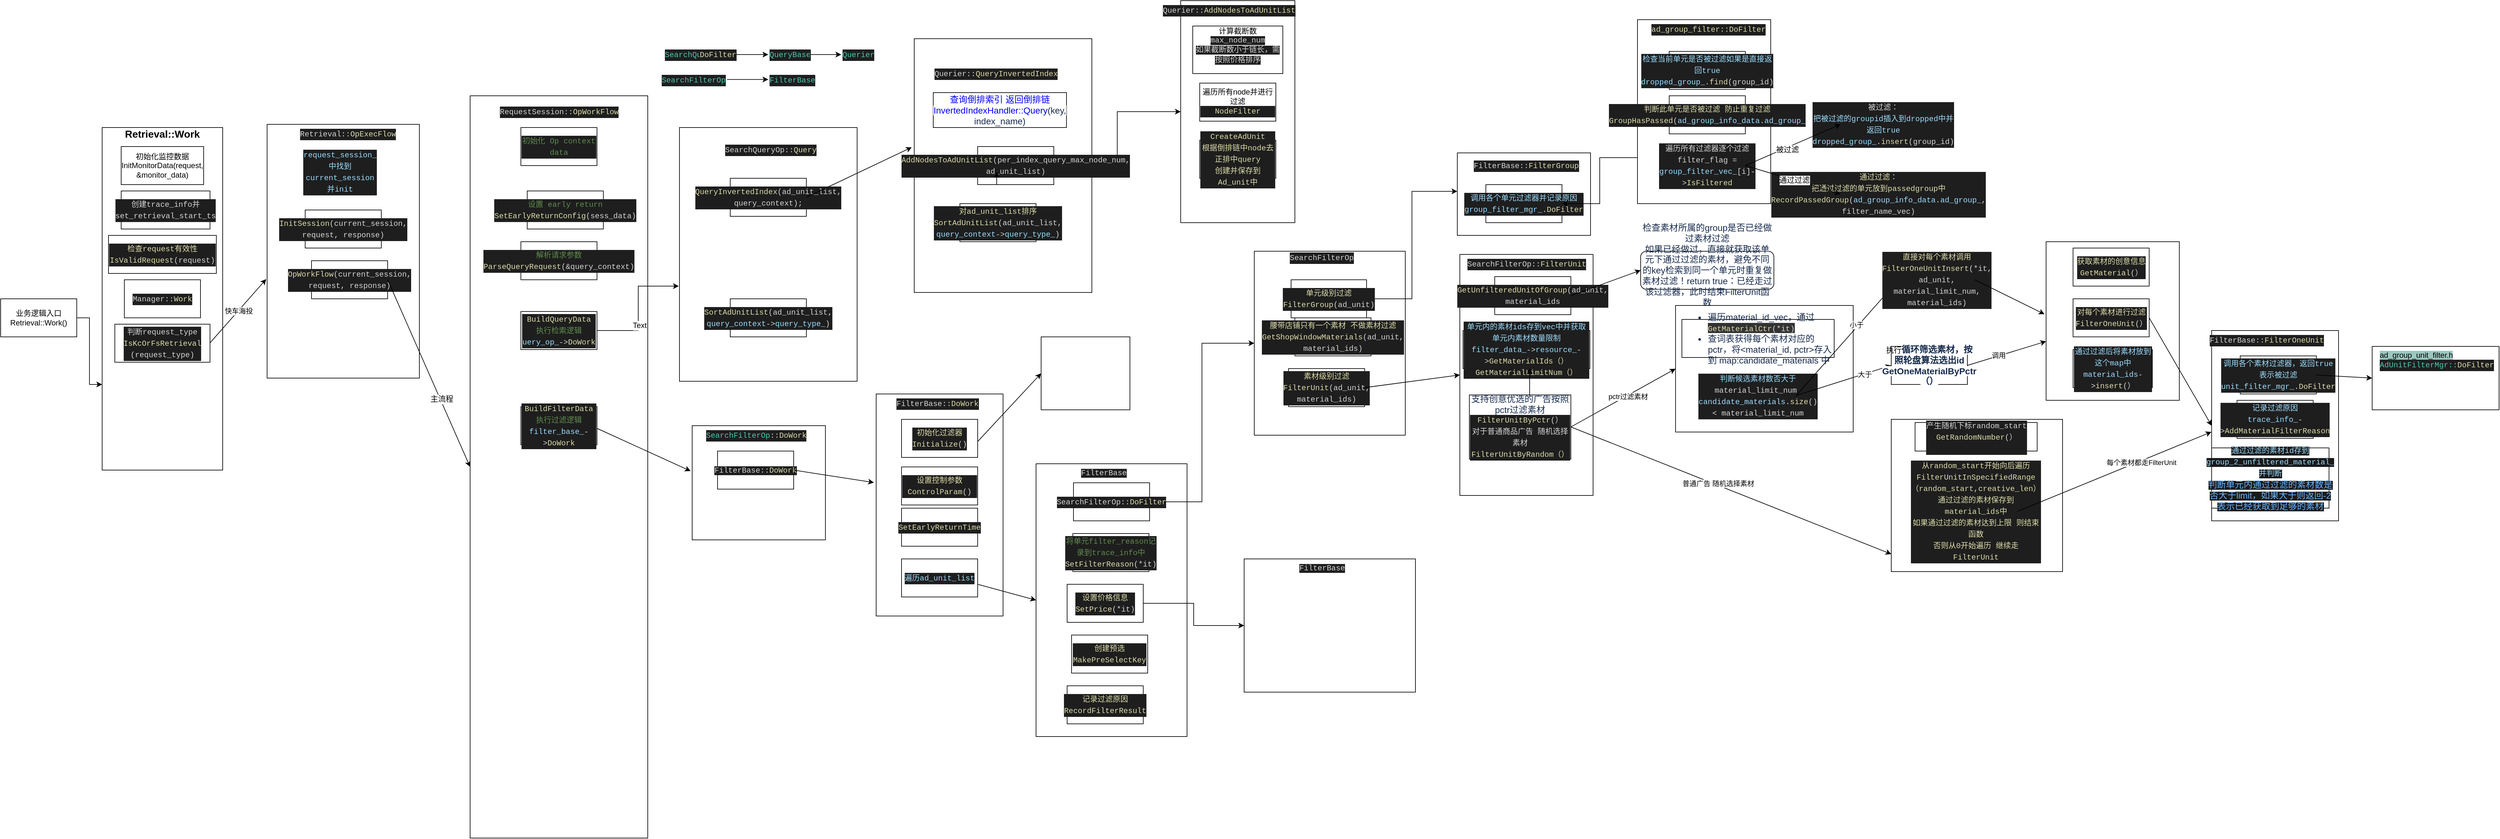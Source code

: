 <mxfile version="14.8.5" type="github">
  <diagram id="fSXPAvS_0HtlhsTnWap3" name="Page-1">
    <mxGraphModel dx="1694" dy="2130" grid="1" gridSize="10" guides="1" tooltips="1" connect="1" arrows="1" fold="1" page="1" pageScale="1" pageWidth="827" pageHeight="1169" math="0" shadow="0">
      <root>
        <mxCell id="0" />
        <mxCell id="1" parent="0" />
        <mxCell id="VrwYCYPsPFH6yjrBo08u-82" value="" style="rounded=0;whiteSpace=wrap;html=1;fontSize=12;verticalAlign=middle;" vertex="1" parent="1">
          <mxGeometry x="1400" y="410" width="200" height="350" as="geometry" />
        </mxCell>
        <mxCell id="VrwYCYPsPFH6yjrBo08u-50" value="&lt;div style=&quot;color: rgb(212 , 212 , 212) ; background-color: rgb(30 , 30 , 30) ; font-family: &amp;#34;menlo&amp;#34; , &amp;#34;monaco&amp;#34; , &amp;#34;courier new&amp;#34; , monospace ; font-weight: normal ; font-size: 12px ; line-height: 18px&quot;&gt;&lt;br&gt;&lt;/div&gt;" style="rounded=0;whiteSpace=wrap;html=1;fontSize=12;verticalAlign=middle;" vertex="1" parent="1">
          <mxGeometry x="1460" y="-150" width="280" height="400" as="geometry" />
        </mxCell>
        <mxCell id="VrwYCYPsPFH6yjrBo08u-45" value="&lt;div style=&quot;color: rgb(212 , 212 , 212) ; background-color: rgb(30 , 30 , 30) ; font-family: &amp;#34;menlo&amp;#34; , &amp;#34;monaco&amp;#34; , &amp;#34;courier new&amp;#34; , monospace ; font-weight: normal ; font-size: 12px ; line-height: 18px&quot;&gt;&lt;br&gt;&lt;/div&gt;" style="rounded=0;whiteSpace=wrap;html=1;fontSize=12;verticalAlign=middle;" vertex="1" parent="1">
          <mxGeometry x="1090" y="-10" width="280" height="400" as="geometry" />
        </mxCell>
        <mxCell id="VrwYCYPsPFH6yjrBo08u-34" value="&lt;div style=&quot;color: rgb(212 , 212 , 212) ; background-color: rgb(30 , 30 , 30) ; font-family: &amp;#34;menlo&amp;#34; , &amp;#34;monaco&amp;#34; , &amp;#34;courier new&amp;#34; , monospace ; font-weight: normal ; font-size: 12px ; line-height: 18px&quot;&gt;&lt;br&gt;&lt;/div&gt;" style="rounded=0;whiteSpace=wrap;html=1;fontSize=12;verticalAlign=middle;" vertex="1" parent="1">
          <mxGeometry x="760" y="-60" width="280" height="1170" as="geometry" />
        </mxCell>
        <mxCell id="VrwYCYPsPFH6yjrBo08u-28" value="" style="rounded=0;whiteSpace=wrap;html=1;fontSize=12;verticalAlign=middle;" vertex="1" parent="1">
          <mxGeometry x="440" y="-15" width="240" height="400" as="geometry" />
        </mxCell>
        <mxCell id="VrwYCYPsPFH6yjrBo08u-9" value="" style="rounded=0;whiteSpace=wrap;html=1;fontSize=12;verticalAlign=middle;" vertex="1" parent="1">
          <mxGeometry x="180" y="-10" width="190" height="540" as="geometry" />
        </mxCell>
        <mxCell id="VrwYCYPsPFH6yjrBo08u-17" style="edgeStyle=orthogonalEdgeStyle;rounded=0;orthogonalLoop=1;jettySize=auto;html=1;exitX=1;exitY=0.5;exitDx=0;exitDy=0;entryX=0;entryY=0.75;entryDx=0;entryDy=0;fontSize=12;" edge="1" parent="1" source="VrwYCYPsPFH6yjrBo08u-2" target="VrwYCYPsPFH6yjrBo08u-9">
          <mxGeometry relative="1" as="geometry" />
        </mxCell>
        <mxCell id="VrwYCYPsPFH6yjrBo08u-2" value="业务逻辑入口&lt;br&gt;Retrieval::Work()" style="rounded=0;whiteSpace=wrap;html=1;" vertex="1" parent="1">
          <mxGeometry x="20" y="260" width="120" height="60" as="geometry" />
        </mxCell>
        <mxCell id="VrwYCYPsPFH6yjrBo08u-3" value="初始化监控数据InitMonitorData(request, &amp;monitor_data)" style="rounded=0;whiteSpace=wrap;fontStyle=0;verticalAlign=middle;fontSize=12;" vertex="1" parent="1">
          <mxGeometry x="210" y="20" width="130" height="60" as="geometry" />
        </mxCell>
        <mxCell id="VrwYCYPsPFH6yjrBo08u-4" value="&lt;div style=&quot;color: rgb(212 , 212 , 212) ; background-color: rgb(30 , 30 , 30) ; font-family: &amp;#34;menlo&amp;#34; , &amp;#34;monaco&amp;#34; , &amp;#34;courier new&amp;#34; , monospace ; font-weight: normal ; font-size: 12px ; line-height: 18px&quot;&gt;&lt;div&gt;&lt;span style=&quot;color: #d4d4d4&quot;&gt;创建trace_info并set_retrieval_start_ts&lt;/span&gt;&lt;/div&gt;&lt;/div&gt;" style="rounded=0;whiteSpace=wrap;html=1;fontSize=12;verticalAlign=middle;" vertex="1" parent="1">
          <mxGeometry x="210" y="90" width="140" height="60" as="geometry" />
        </mxCell>
        <mxCell id="VrwYCYPsPFH6yjrBo08u-5" value="&lt;div style=&quot;background-color: rgb(30 , 30 , 30) ; font-family: &amp;#34;menlo&amp;#34; , &amp;#34;monaco&amp;#34; , &amp;#34;courier new&amp;#34; , monospace ; font-weight: normal ; font-size: 12px ; line-height: 18px ; color: rgb(212 , 212 , 212)&quot;&gt;&lt;div&gt;&lt;span style=&quot;color: #dcdcaa&quot;&gt;检查request有效性IsValidRequest&lt;/span&gt;&lt;span style=&quot;color: #d4d4d4&quot;&gt;(request)&lt;/span&gt;&lt;/div&gt;&lt;/div&gt;" style="rounded=0;whiteSpace=wrap;html=1;fontSize=12;verticalAlign=middle;" vertex="1" parent="1">
          <mxGeometry x="190" y="160" width="170" height="60" as="geometry" />
        </mxCell>
        <mxCell id="VrwYCYPsPFH6yjrBo08u-6" value="&lt;meta charset=&quot;utf-8&quot;&gt;&lt;div style=&quot;color: rgb(212, 212, 212); background-color: rgb(30, 30, 30); font-family: menlo, monaco, &amp;quot;courier new&amp;quot;, monospace; font-weight: normal; font-size: 12px; line-height: 18px;&quot;&gt;&lt;div&gt;&lt;span style=&quot;color: #d4d4d4&quot;&gt;Manager::&lt;/span&gt;&lt;span style=&quot;color: #dcdcaa&quot;&gt;Work&lt;/span&gt;&lt;/div&gt;&lt;/div&gt;" style="rounded=0;whiteSpace=wrap;html=1;fontSize=12;verticalAlign=middle;" vertex="1" parent="1">
          <mxGeometry x="215" y="230" width="120" height="60" as="geometry" />
        </mxCell>
        <mxCell id="VrwYCYPsPFH6yjrBo08u-7" value="&lt;div style=&quot;color: rgb(212 , 212 , 212) ; background-color: rgb(30 , 30 , 30) ; font-family: &amp;#34;menlo&amp;#34; , &amp;#34;monaco&amp;#34; , &amp;#34;courier new&amp;#34; , monospace ; font-weight: normal ; font-size: 12px ; line-height: 18px&quot;&gt;&lt;div&gt;&lt;span style=&quot;font-family: &amp;#34;menlo&amp;#34; , &amp;#34;monaco&amp;#34; , &amp;#34;courier new&amp;#34; , monospace&quot;&gt;判断request_type&lt;/span&gt;&lt;/div&gt;&lt;div&gt;&lt;span style=&quot;color: #dcdcaa&quot;&gt;IsKcOrFsRetrieval&lt;/span&gt;&lt;/div&gt;&lt;div&gt;&lt;span style=&quot;color: #d4d4d4&quot;&gt;(request_type)&lt;/span&gt;&lt;/div&gt;&lt;/div&gt;" style="rounded=0;whiteSpace=wrap;html=1;fontSize=12;verticalAlign=middle;" vertex="1" parent="1">
          <mxGeometry x="200" y="300" width="150" height="60" as="geometry" />
        </mxCell>
        <mxCell id="VrwYCYPsPFH6yjrBo08u-8" value="&lt;div style=&quot;color: rgb(212 , 212 , 212) ; background-color: rgb(30 , 30 , 30) ; font-family: &amp;#34;menlo&amp;#34; , &amp;#34;monaco&amp;#34; , &amp;#34;courier new&amp;#34; , monospace ; font-weight: normal ; font-size: 12px ; line-height: 18px&quot;&gt;&lt;div&gt;&lt;span style=&quot;color: #9cdcfe&quot;&gt;request_session_中找到&lt;/span&gt;&lt;span style=&quot;color: rgb(156 , 220 , 254) ; font-family: &amp;#34;menlo&amp;#34; , &amp;#34;monaco&amp;#34; , &amp;#34;courier new&amp;#34; , monospace&quot;&gt;current_session并init&lt;/span&gt;&lt;/div&gt;&lt;/div&gt;" style="rounded=0;whiteSpace=wrap;html=1;fontSize=12;verticalAlign=middle;" vertex="1" parent="1">
          <mxGeometry x="500" y="30" width="110" height="60" as="geometry" />
        </mxCell>
        <mxCell id="VrwYCYPsPFH6yjrBo08u-10" value="&lt;meta charset=&quot;utf-8&quot;&gt;&lt;div style=&quot;color: rgb(212, 212, 212); background-color: rgb(30, 30, 30); font-family: menlo, monaco, &amp;quot;courier new&amp;quot;, monospace; font-weight: normal; font-size: 12px; line-height: 18px;&quot;&gt;&lt;div&gt;&lt;span style=&quot;color: #608b4e&quot;&gt;初始化 Op context data&lt;/span&gt;&lt;/div&gt;&lt;/div&gt;" style="rounded=0;whiteSpace=wrap;html=1;fontSize=12;verticalAlign=middle;" vertex="1" parent="1">
          <mxGeometry x="840" y="-10" width="120" height="60" as="geometry" />
        </mxCell>
        <mxCell id="VrwYCYPsPFH6yjrBo08u-11" value="&lt;div style=&quot;color: rgb(212 , 212 , 212) ; background-color: rgb(30 , 30 , 30) ; font-family: &amp;#34;menlo&amp;#34; , &amp;#34;monaco&amp;#34; , &amp;#34;courier new&amp;#34; , monospace ; font-weight: normal ; font-size: 12px ; line-height: 18px&quot;&gt;&lt;div&gt;&lt;span style=&quot;color: rgb(96 , 139 , 78) ; font-family: &amp;#34;menlo&amp;#34; , &amp;#34;monaco&amp;#34; , &amp;#34;courier new&amp;#34; , monospace&quot;&gt;设置 early return&lt;/span&gt;&lt;/div&gt;&lt;div&gt;&lt;span style=&quot;color: #dcdcaa&quot;&gt;SetEarlyReturnConfig&lt;/span&gt;&lt;span style=&quot;color: #d4d4d4&quot;&gt;(sess_data)&lt;/span&gt;&lt;/div&gt;&lt;/div&gt;" style="rounded=0;whiteSpace=wrap;html=1;fontSize=12;verticalAlign=middle;" vertex="1" parent="1">
          <mxGeometry x="850" y="90" width="120" height="60" as="geometry" />
        </mxCell>
        <mxCell id="VrwYCYPsPFH6yjrBo08u-12" value="&lt;div style=&quot;color: rgb(212 , 212 , 212) ; background-color: rgb(30 , 30 , 30) ; font-family: &amp;#34;menlo&amp;#34; , &amp;#34;monaco&amp;#34; , &amp;#34;courier new&amp;#34; , monospace ; font-weight: normal ; font-size: 12px ; line-height: 18px&quot;&gt;&lt;div&gt;&lt;span style=&quot;color: rgb(96 , 139 , 78) ; font-family: &amp;#34;menlo&amp;#34; , &amp;#34;monaco&amp;#34; , &amp;#34;courier new&amp;#34; , monospace&quot;&gt;解析请求参数&lt;/span&gt;&lt;/div&gt;&lt;div&gt;&lt;span style=&quot;color: #dcdcaa&quot;&gt;ParseQueryRequest&lt;/span&gt;&lt;span style=&quot;color: #d4d4d4&quot;&gt;(&lt;/span&gt;&lt;span style=&quot;color: #d4d4d4&quot;&gt;&amp;amp;&lt;/span&gt;&lt;span style=&quot;color: #d4d4d4&quot;&gt;query_context)&lt;/span&gt;&lt;/div&gt;&lt;/div&gt;" style="rounded=0;whiteSpace=wrap;html=1;fontSize=12;verticalAlign=middle;" vertex="1" parent="1">
          <mxGeometry x="840" y="170" width="120" height="60" as="geometry" />
        </mxCell>
        <mxCell id="VrwYCYPsPFH6yjrBo08u-14" value="" style="endArrow=classic;html=1;fontSize=12;entryX=-0.006;entryY=0.61;entryDx=0;entryDy=0;entryPerimeter=0;" edge="1" parent="1" target="VrwYCYPsPFH6yjrBo08u-28">
          <mxGeometry relative="1" as="geometry">
            <mxPoint x="350" y="329.5" as="sourcePoint" />
            <mxPoint x="450" y="329.5" as="targetPoint" />
          </mxGeometry>
        </mxCell>
        <mxCell id="VrwYCYPsPFH6yjrBo08u-15" value="快车海投" style="edgeLabel;resizable=0;html=1;align=center;verticalAlign=middle;" connectable="0" vertex="1" parent="VrwYCYPsPFH6yjrBo08u-14">
          <mxGeometry relative="1" as="geometry" />
        </mxCell>
        <mxCell id="VrwYCYPsPFH6yjrBo08u-21" value="&lt;b&gt;&lt;font style=&quot;font-size: 16px&quot;&gt;Retrieval::Work&lt;/font&gt;&lt;/b&gt;" style="text;html=1;strokeColor=none;fillColor=none;align=center;verticalAlign=middle;whiteSpace=wrap;rounded=0;fontSize=12;" vertex="1" parent="1">
          <mxGeometry x="195" y="-10" width="160" height="20" as="geometry" />
        </mxCell>
        <mxCell id="VrwYCYPsPFH6yjrBo08u-27" value="&lt;meta charset=&quot;utf-8&quot;&gt;&lt;div style=&quot;color: rgb(212, 212, 212); background-color: rgb(30, 30, 30); font-family: menlo, monaco, &amp;quot;courier new&amp;quot;, monospace; font-weight: normal; font-size: 12px; line-height: 18px;&quot;&gt;&lt;div&gt;&lt;span style=&quot;color: #d4d4d4&quot;&gt;Retrieval::&lt;/span&gt;&lt;span style=&quot;color: #dcdcaa&quot;&gt;OpExecFlow&lt;/span&gt;&lt;/div&gt;&lt;/div&gt;" style="text;whiteSpace=wrap;html=1;fontSize=12;" vertex="1" parent="1">
          <mxGeometry x="490" y="-15" width="180" height="30" as="geometry" />
        </mxCell>
        <mxCell id="VrwYCYPsPFH6yjrBo08u-31" value="&lt;div style=&quot;color: rgb(212 , 212 , 212) ; background-color: rgb(30 , 30 , 30) ; font-family: &amp;#34;menlo&amp;#34; , &amp;#34;monaco&amp;#34; , &amp;#34;courier new&amp;#34; , monospace ; line-height: 18px&quot;&gt;&lt;span style=&quot;color: #dcdcaa&quot;&gt;InitSession&lt;/span&gt;(current_session, request, response)&lt;/div&gt;" style="rounded=0;whiteSpace=wrap;html=1;fontSize=12;verticalAlign=middle;" vertex="1" parent="1">
          <mxGeometry x="500" y="120" width="120" height="60" as="geometry" />
        </mxCell>
        <mxCell id="VrwYCYPsPFH6yjrBo08u-32" value="&lt;div style=&quot;color: rgb(212 , 212 , 212) ; background-color: rgb(30 , 30 , 30) ; font-family: &amp;#34;menlo&amp;#34; , &amp;#34;monaco&amp;#34; , &amp;#34;courier new&amp;#34; , monospace ; line-height: 18px&quot;&gt;&lt;span style=&quot;color: #dcdcaa&quot;&gt;OpWorkFlow&lt;/span&gt;(current_session, request, response)&lt;/div&gt;" style="rounded=0;whiteSpace=wrap;html=1;fontSize=12;verticalAlign=middle;" vertex="1" parent="1">
          <mxGeometry x="510" y="200" width="120" height="60" as="geometry" />
        </mxCell>
        <mxCell id="VrwYCYPsPFH6yjrBo08u-33" value="&lt;meta charset=&quot;utf-8&quot;&gt;&lt;div style=&quot;color: rgb(212, 212, 212); background-color: rgb(30, 30, 30); font-family: menlo, monaco, &amp;quot;courier new&amp;quot;, monospace; font-weight: normal; font-size: 12px; line-height: 18px;&quot;&gt;&lt;div&gt;&lt;span style=&quot;color: #d4d4d4&quot;&gt;RequestSession::&lt;/span&gt;&lt;span style=&quot;color: #dcdcaa&quot;&gt;OpWorkFlow&lt;/span&gt;&lt;/div&gt;&lt;/div&gt;" style="text;whiteSpace=wrap;html=1;fontSize=12;" vertex="1" parent="1">
          <mxGeometry x="805" y="-50" width="210" height="30" as="geometry" />
        </mxCell>
        <mxCell id="VrwYCYPsPFH6yjrBo08u-35" value="" style="endArrow=classic;html=1;fontSize=12;entryX=0;entryY=0.5;entryDx=0;entryDy=0;exitX=1;exitY=0.5;exitDx=0;exitDy=0;" edge="1" parent="1" source="VrwYCYPsPFH6yjrBo08u-32" target="VrwYCYPsPFH6yjrBo08u-34">
          <mxGeometry width="50" height="50" relative="1" as="geometry">
            <mxPoint x="635" y="240" as="sourcePoint" />
            <mxPoint x="685" y="190" as="targetPoint" />
          </mxGeometry>
        </mxCell>
        <mxCell id="VrwYCYPsPFH6yjrBo08u-37" value="主流程" style="edgeLabel;html=1;align=center;verticalAlign=middle;resizable=0;points=[];fontSize=12;" vertex="1" connectable="0" parent="VrwYCYPsPFH6yjrBo08u-35">
          <mxGeometry x="0.28" y="2" relative="1" as="geometry">
            <mxPoint as="offset" />
          </mxGeometry>
        </mxCell>
        <mxCell id="VrwYCYPsPFH6yjrBo08u-38" value="&lt;meta charset=&quot;utf-8&quot;&gt;&lt;div style=&quot;color: rgb(212, 212, 212); background-color: rgb(30, 30, 30); font-family: menlo, monaco, &amp;quot;courier new&amp;quot;, monospace; font-weight: normal; font-size: 12px; line-height: 18px;&quot;&gt;&lt;div&gt;&lt;span style=&quot;color: #4ec9b0&quot;&gt;QueryBase&lt;/span&gt;&lt;/div&gt;&lt;/div&gt;" style="text;whiteSpace=wrap;html=1;fontSize=12;" vertex="1" parent="1">
          <mxGeometry x="1230" y="-140" width="65" height="30" as="geometry" />
        </mxCell>
        <mxCell id="VrwYCYPsPFH6yjrBo08u-39" value="&lt;meta charset=&quot;utf-8&quot;&gt;&lt;div style=&quot;color: rgb(212, 212, 212); background-color: rgb(30, 30, 30); font-family: menlo, monaco, &amp;quot;courier new&amp;quot;, monospace; font-weight: normal; font-size: 12px; line-height: 18px;&quot;&gt;&lt;div&gt;&lt;span style=&quot;color: #4ec9b0&quot;&gt;Querier&lt;/span&gt;&lt;/div&gt;&lt;/div&gt;" style="text;whiteSpace=wrap;html=1;fontSize=12;" vertex="1" parent="1">
          <mxGeometry x="1345" y="-140" width="80" height="30" as="geometry" />
        </mxCell>
        <mxCell id="VrwYCYPsPFH6yjrBo08u-40" value="&lt;meta charset=&quot;utf-8&quot;&gt;&lt;div style=&quot;color: rgb(212, 212, 212); background-color: rgb(30, 30, 30); font-family: menlo, monaco, &amp;quot;courier new&amp;quot;, monospace; font-weight: normal; font-size: 12px; line-height: 18px;&quot;&gt;&lt;div&gt;&lt;span style=&quot;color: #4ec9b0&quot;&gt;SearchQueryOp&lt;/span&gt;&lt;/div&gt;&lt;/div&gt;" style="text;whiteSpace=wrap;html=1;fontSize=12;" vertex="1" parent="1">
          <mxGeometry x="1065" y="-140" width="100" height="30" as="geometry" />
        </mxCell>
        <mxCell id="VrwYCYPsPFH6yjrBo08u-42" value="" style="endArrow=classic;html=1;fontSize=12;" edge="1" parent="1" source="VrwYCYPsPFH6yjrBo08u-40" target="VrwYCYPsPFH6yjrBo08u-38">
          <mxGeometry width="50" height="50" relative="1" as="geometry">
            <mxPoint x="1195" y="-100" as="sourcePoint" />
            <mxPoint x="1235" y="-130" as="targetPoint" />
          </mxGeometry>
        </mxCell>
        <mxCell id="VrwYCYPsPFH6yjrBo08u-43" value="" style="endArrow=classic;html=1;fontSize=12;entryX=0;entryY=0.5;entryDx=0;entryDy=0;exitX=1;exitY=0.5;exitDx=0;exitDy=0;" edge="1" parent="1" source="VrwYCYPsPFH6yjrBo08u-38" target="VrwYCYPsPFH6yjrBo08u-39">
          <mxGeometry width="50" height="50" relative="1" as="geometry">
            <mxPoint x="1175" y="-115" as="sourcePoint" />
            <mxPoint x="1240" y="-115" as="targetPoint" />
            <Array as="points" />
          </mxGeometry>
        </mxCell>
        <mxCell id="VrwYCYPsPFH6yjrBo08u-44" value="&lt;meta charset=&quot;utf-8&quot;&gt;&lt;div style=&quot;color: rgb(212, 212, 212); background-color: rgb(30, 30, 30); font-family: menlo, monaco, &amp;quot;courier new&amp;quot;, monospace; font-weight: normal; font-size: 12px; line-height: 18px;&quot;&gt;&lt;div&gt;&lt;span style=&quot;color: #d4d4d4&quot;&gt;SearchQueryOp::&lt;/span&gt;&lt;span style=&quot;color: #dcdcaa&quot;&gt;Query&lt;/span&gt;&lt;/div&gt;&lt;/div&gt;" style="text;whiteSpace=wrap;html=1;fontSize=12;" vertex="1" parent="1">
          <mxGeometry x="1160" y="10" width="170" height="30" as="geometry" />
        </mxCell>
        <mxCell id="VrwYCYPsPFH6yjrBo08u-47" value="&lt;meta charset=&quot;utf-8&quot;&gt;&lt;div style=&quot;color: rgb(212, 212, 212); background-color: rgb(30, 30, 30); font-family: menlo, monaco, &amp;quot;courier new&amp;quot;, monospace; font-weight: normal; font-size: 12px; line-height: 18px;&quot;&gt;&lt;div&gt;&lt;span style=&quot;color: #dcdcaa&quot;&gt;QueryInvertedIndex&lt;/span&gt;&lt;span style=&quot;color: #d4d4d4&quot;&gt;(ad_unit_list, query_context);&lt;/span&gt;&lt;/div&gt;&lt;/div&gt;" style="rounded=0;whiteSpace=wrap;html=1;fontSize=12;verticalAlign=middle;" vertex="1" parent="1">
          <mxGeometry x="1170" y="70" width="120" height="60" as="geometry" />
        </mxCell>
        <mxCell id="VrwYCYPsPFH6yjrBo08u-48" value="&lt;meta charset=&quot;utf-8&quot;&gt;&lt;div style=&quot;color: rgb(212, 212, 212); background-color: rgb(30, 30, 30); font-family: menlo, monaco, &amp;quot;courier new&amp;quot;, monospace; font-weight: normal; font-size: 12px; line-height: 18px;&quot;&gt;&lt;div&gt;&lt;span style=&quot;color: #d4d4d4&quot;&gt;Querier::&lt;/span&gt;&lt;span style=&quot;color: #dcdcaa&quot;&gt;QueryInvertedIndex&lt;/span&gt;&lt;/div&gt;&lt;/div&gt;" style="text;whiteSpace=wrap;html=1;fontSize=12;" vertex="1" parent="1">
          <mxGeometry x="1490" y="-110" width="220" height="30" as="geometry" />
        </mxCell>
        <mxCell id="VrwYCYPsPFH6yjrBo08u-52" value="&lt;span style=&quot;font-size: 14px ; font-style: normal ; font-weight: 400 ; letter-spacing: normal ; text-align: left ; text-indent: 0px ; text-transform: none ; word-spacing: 0px ; background-color: rgb(255 , 255 , 255) ; color: rgb(0 , 0 , 255)&quot;&gt;查询倒排索引 返回倒排链&lt;br&gt;InvertedIndexHandler::Query&lt;/span&gt;&lt;span style=&quot;color: rgb(23 , 43 , 77) ; font-size: 14px ; font-style: normal ; font-weight: 400 ; letter-spacing: normal ; text-align: left ; text-indent: 0px ; text-transform: none ; word-spacing: 0px ; background-color: rgb(255 , 255 , 255) ; display: inline ; float: none&quot;&gt;(key, index_name)&lt;/span&gt;" style="rounded=0;whiteSpace=wrap;html=1;fontSize=12;verticalAlign=middle;" vertex="1" parent="1">
          <mxGeometry x="1490" y="-65" width="210" height="55" as="geometry" />
        </mxCell>
        <mxCell id="VrwYCYPsPFH6yjrBo08u-66" style="edgeStyle=orthogonalEdgeStyle;rounded=0;orthogonalLoop=1;jettySize=auto;html=1;exitX=1;exitY=0.5;exitDx=0;exitDy=0;entryX=0;entryY=0.5;entryDx=0;entryDy=0;fontSize=12;" edge="1" parent="1" source="VrwYCYPsPFH6yjrBo08u-53" target="VrwYCYPsPFH6yjrBo08u-60">
          <mxGeometry relative="1" as="geometry" />
        </mxCell>
        <mxCell id="VrwYCYPsPFH6yjrBo08u-53" value="&lt;div style=&quot;color: rgb(212 , 212 , 212) ; background-color: rgb(30 , 30 , 30) ; font-family: &amp;#34;menlo&amp;#34; , &amp;#34;monaco&amp;#34; , &amp;#34;courier new&amp;#34; , monospace ; font-weight: normal ; font-size: 12px ; line-height: 18px&quot;&gt;&lt;div style=&quot;font-family: &amp;#34;menlo&amp;#34; , &amp;#34;monaco&amp;#34; , &amp;#34;courier new&amp;#34; , monospace ; line-height: 18px&quot;&gt;&lt;span style=&quot;color: #dcdcaa&quot;&gt;AddNodesToAdUnitList&lt;/span&gt;(per_index_query_max_node_num, ad_unit_list)&lt;/div&gt;&lt;/div&gt;" style="rounded=0;whiteSpace=wrap;html=1;fontSize=12;verticalAlign=middle;" vertex="1" parent="1">
          <mxGeometry x="1560" y="20" width="120" height="60" as="geometry" />
        </mxCell>
        <mxCell id="VrwYCYPsPFH6yjrBo08u-54" value="" style="endArrow=classic;html=1;fontSize=12;entryX=-0.014;entryY=0.428;entryDx=0;entryDy=0;entryPerimeter=0;" edge="1" parent="1" target="VrwYCYPsPFH6yjrBo08u-50">
          <mxGeometry width="50" height="50" relative="1" as="geometry">
            <mxPoint x="1290" y="100" as="sourcePoint" />
            <mxPoint x="1340" y="50" as="targetPoint" />
          </mxGeometry>
        </mxCell>
        <mxCell id="VrwYCYPsPFH6yjrBo08u-56" value="&lt;meta charset=&quot;utf-8&quot;&gt;&lt;div style=&quot;color: rgb(212, 212, 212); background-color: rgb(30, 30, 30); font-family: menlo, monaco, &amp;quot;courier new&amp;quot;, monospace; font-weight: normal; font-size: 12px; line-height: 18px;&quot;&gt;&lt;div&gt;&lt;span style=&quot;color: #dcdcaa&quot;&gt;SortAdUnitList&lt;/span&gt;&lt;span style=&quot;color: #d4d4d4&quot;&gt;(ad_unit_list, &lt;/span&gt;&lt;span style=&quot;color: #9cdcfe&quot;&gt;query_context&lt;/span&gt;&lt;span style=&quot;color: #d4d4d4&quot;&gt;-&amp;gt;&lt;/span&gt;&lt;span style=&quot;color: #9cdcfe&quot;&gt;query_type_&lt;/span&gt;&lt;span style=&quot;color: #d4d4d4&quot;&gt;)&lt;/span&gt;&lt;/div&gt;&lt;/div&gt;" style="rounded=0;whiteSpace=wrap;html=1;fontSize=12;verticalAlign=middle;" vertex="1" parent="1">
          <mxGeometry x="1170" y="260" width="120" height="60" as="geometry" />
        </mxCell>
        <mxCell id="VrwYCYPsPFH6yjrBo08u-60" value="" style="rounded=0;whiteSpace=wrap;html=1;fontSize=12;verticalAlign=middle;" vertex="1" parent="1">
          <mxGeometry x="1880" y="-210" width="180" height="350" as="geometry" />
        </mxCell>
        <mxCell id="VrwYCYPsPFH6yjrBo08u-61" style="edgeStyle=orthogonalEdgeStyle;rounded=0;orthogonalLoop=1;jettySize=auto;html=1;exitX=0.5;exitY=1;exitDx=0;exitDy=0;entryX=0.25;entryY=0.667;entryDx=0;entryDy=0;entryPerimeter=0;fontSize=12;" edge="1" parent="1" source="VrwYCYPsPFH6yjrBo08u-53" target="VrwYCYPsPFH6yjrBo08u-53">
          <mxGeometry relative="1" as="geometry" />
        </mxCell>
        <mxCell id="VrwYCYPsPFH6yjrBo08u-62" value="&lt;div style=&quot;color: rgb(212 , 212 , 212) ; background-color: rgb(30 , 30 , 30) ; font-family: &amp;#34;menlo&amp;#34; , &amp;#34;monaco&amp;#34; , &amp;#34;courier new&amp;#34; , monospace ; font-weight: normal ; font-size: 12px ; line-height: 18px&quot;&gt;&lt;div&gt;&lt;span style=&quot;color: #dcdcaa&quot;&gt;对ad_unit_list排序&lt;/span&gt;&lt;/div&gt;&lt;div&gt;&lt;span style=&quot;color: #dcdcaa&quot;&gt;SortAdUnitList&lt;/span&gt;&lt;span style=&quot;color: #d4d4d4&quot;&gt;(ad_unit_list, &lt;/span&gt;&lt;span style=&quot;color: #9cdcfe&quot;&gt;query_context&lt;/span&gt;&lt;span style=&quot;color: #d4d4d4&quot;&gt;-&amp;gt;&lt;/span&gt;&lt;span style=&quot;color: #9cdcfe&quot;&gt;query_type_&lt;/span&gt;&lt;span style=&quot;color: #d4d4d4&quot;&gt;)&lt;/span&gt;&lt;/div&gt;&lt;/div&gt;" style="rounded=0;whiteSpace=wrap;html=1;fontSize=12;verticalAlign=middle;" vertex="1" parent="1">
          <mxGeometry x="1532" y="110" width="120" height="60" as="geometry" />
        </mxCell>
        <mxCell id="VrwYCYPsPFH6yjrBo08u-63" value="&lt;meta charset=&quot;utf-8&quot;&gt;&lt;div style=&quot;color: rgb(212, 212, 212); background-color: rgb(30, 30, 30); font-family: menlo, monaco, &amp;quot;courier new&amp;quot;, monospace; font-weight: normal; font-size: 12px; line-height: 18px;&quot;&gt;&lt;div&gt;&lt;span style=&quot;color: #d4d4d4&quot;&gt;Querier::&lt;/span&gt;&lt;span style=&quot;color: #dcdcaa&quot;&gt;AddNodesToAdUnitList&lt;/span&gt;&lt;/div&gt;&lt;/div&gt;" style="text;whiteSpace=wrap;html=1;fontSize=12;" vertex="1" parent="1">
          <mxGeometry x="1850" y="-210" width="240" height="30" as="geometry" />
        </mxCell>
        <mxCell id="VrwYCYPsPFH6yjrBo08u-64" value="计算截断数&lt;span style=&quot;background-color: rgb(30 , 30 , 30) ; color: rgb(212 , 212 , 212) ; font-family: &amp;#34;menlo&amp;#34; , &amp;#34;monaco&amp;#34; , &amp;#34;courier new&amp;#34; , monospace&quot;&gt;max_node_num&lt;br&gt;如果截断数小于链长，需按照价格排序&lt;br&gt;&lt;br&gt;&lt;/span&gt;" style="rounded=0;whiteSpace=wrap;html=1;fontSize=12;verticalAlign=middle;" vertex="1" parent="1">
          <mxGeometry x="1899" y="-170" width="142" height="75" as="geometry" />
        </mxCell>
        <mxCell id="VrwYCYPsPFH6yjrBo08u-67" value="遍历所有node并进行过滤&lt;br&gt;&lt;div style=&quot;color: rgb(212 , 212 , 212) ; background-color: rgb(30 , 30 , 30) ; font-family: &amp;#34;menlo&amp;#34; , &amp;#34;monaco&amp;#34; , &amp;#34;courier new&amp;#34; , monospace ; line-height: 18px&quot;&gt;&lt;span style=&quot;color: #dcdcaa&quot;&gt;NodeFilter&lt;/span&gt;&lt;/div&gt;" style="rounded=0;whiteSpace=wrap;html=1;fontSize=12;verticalAlign=middle;" vertex="1" parent="1">
          <mxGeometry x="1910" y="-80" width="120" height="60" as="geometry" />
        </mxCell>
        <mxCell id="VrwYCYPsPFH6yjrBo08u-69" value="&lt;div style=&quot;color: rgb(212 , 212 , 212) ; background-color: rgb(30 , 30 , 30) ; font-family: &amp;#34;menlo&amp;#34; , &amp;#34;monaco&amp;#34; , &amp;#34;courier new&amp;#34; , monospace ; font-weight: normal ; font-size: 12px ; line-height: 18px&quot;&gt;&lt;div&gt;&lt;span style=&quot;color: rgb(220 , 220 , 170)&quot;&gt;CreateAdUnit&lt;/span&gt;&lt;span style=&quot;color: #dcdcaa&quot;&gt;&lt;br&gt;&lt;/span&gt;&lt;/div&gt;&lt;div&gt;&lt;span style=&quot;color: #dcdcaa&quot;&gt;根据倒排链中node去正排中query&lt;/span&gt;&lt;/div&gt;&lt;div&gt;&lt;span style=&quot;color: #dcdcaa&quot;&gt;创建并保存到Ad_unit中&lt;/span&gt;&lt;/div&gt;&lt;/div&gt;" style="rounded=0;whiteSpace=wrap;html=1;fontSize=12;verticalAlign=middle;" vertex="1" parent="1">
          <mxGeometry x="1910" y="10" width="120" height="60" as="geometry" />
        </mxCell>
        <mxCell id="VrwYCYPsPFH6yjrBo08u-73" style="edgeStyle=orthogonalEdgeStyle;rounded=0;orthogonalLoop=1;jettySize=auto;html=1;exitX=1;exitY=0.5;exitDx=0;exitDy=0;fontSize=12;entryX=-0.004;entryY=0.625;entryDx=0;entryDy=0;entryPerimeter=0;" edge="1" parent="1" source="VrwYCYPsPFH6yjrBo08u-71" target="VrwYCYPsPFH6yjrBo08u-45">
          <mxGeometry relative="1" as="geometry">
            <mxPoint x="1050" y="300" as="targetPoint" />
          </mxGeometry>
        </mxCell>
        <mxCell id="VrwYCYPsPFH6yjrBo08u-74" value="Text" style="edgeLabel;html=1;align=center;verticalAlign=middle;resizable=0;points=[];fontSize=12;" vertex="1" connectable="0" parent="VrwYCYPsPFH6yjrBo08u-73">
          <mxGeometry x="-0.251" y="-2" relative="1" as="geometry">
            <mxPoint y="1" as="offset" />
          </mxGeometry>
        </mxCell>
        <mxCell id="VrwYCYPsPFH6yjrBo08u-71" value="&lt;div style=&quot;color: rgb(212 , 212 , 212) ; background-color: rgb(30 , 30 , 30) ; font-family: &amp;#34;menlo&amp;#34; , &amp;#34;monaco&amp;#34; , &amp;#34;courier new&amp;#34; , monospace ; font-weight: normal ; font-size: 12px ; line-height: 18px&quot;&gt;&lt;div&gt;&lt;div style=&quot;font-family: &amp;#34;menlo&amp;#34; , &amp;#34;monaco&amp;#34; , &amp;#34;courier new&amp;#34; , monospace ; line-height: 18px&quot;&gt;&lt;span style=&quot;color: #dcdcaa&quot;&gt;BuildQueryData&lt;/span&gt;&lt;/div&gt;&lt;/div&gt;&lt;div&gt;&lt;span style=&quot;color: #608b4e&quot;&gt;执行检索逻辑&lt;/span&gt;&lt;/div&gt;&lt;div&gt;&lt;div style=&quot;font-family: &amp;#34;menlo&amp;#34; , &amp;#34;monaco&amp;#34; , &amp;#34;courier new&amp;#34; , monospace ; line-height: 18px&quot;&gt;&lt;span style=&quot;color: #9cdcfe&quot;&gt;uery_op_&lt;/span&gt;-&amp;gt;&lt;span style=&quot;color: #dcdcaa&quot;&gt;DoWork&lt;/span&gt;&lt;/div&gt;&lt;/div&gt;&lt;/div&gt;" style="rounded=0;whiteSpace=wrap;html=1;fontSize=12;verticalAlign=middle;" vertex="1" parent="1">
          <mxGeometry x="840" y="280" width="120" height="60" as="geometry" />
        </mxCell>
        <mxCell id="VrwYCYPsPFH6yjrBo08u-75" value="&lt;div style=&quot;color: rgb(212 , 212 , 212) ; background-color: rgb(30 , 30 , 30) ; font-family: &amp;#34;menlo&amp;#34; , &amp;#34;monaco&amp;#34; , &amp;#34;courier new&amp;#34; , monospace ; font-weight: normal ; font-size: 12px ; line-height: 18px&quot;&gt;&lt;div&gt;&lt;span style=&quot;color: rgb(220 , 220 , 170) ; font-family: &amp;#34;menlo&amp;#34; , &amp;#34;monaco&amp;#34; , &amp;#34;courier new&amp;#34; , monospace&quot;&gt;BuildFilterData&lt;/span&gt;&lt;/div&gt;&lt;div&gt;&lt;span style=&quot;color: #608b4e&quot;&gt;执行过滤逻辑&lt;/span&gt;&lt;/div&gt;&lt;div&gt;&lt;div style=&quot;font-family: &amp;#34;menlo&amp;#34; , &amp;#34;monaco&amp;#34; , &amp;#34;courier new&amp;#34; , monospace ; line-height: 18px&quot;&gt;&lt;span style=&quot;color: #9cdcfe&quot;&gt;filter_base_&lt;/span&gt;-&amp;gt;&lt;span style=&quot;color: #dcdcaa&quot;&gt;DoWork&lt;/span&gt;&lt;/div&gt;&lt;/div&gt;&lt;/div&gt;" style="rounded=0;whiteSpace=wrap;html=1;fontSize=12;verticalAlign=middle;" vertex="1" parent="1">
          <mxGeometry x="840" y="430" width="120" height="60" as="geometry" />
        </mxCell>
        <mxCell id="VrwYCYPsPFH6yjrBo08u-76" value="&lt;div style=&quot;color: rgb(212 , 212 , 212) ; background-color: rgb(30 , 30 , 30) ; font-family: &amp;#34;menlo&amp;#34; , &amp;#34;monaco&amp;#34; , &amp;#34;courier new&amp;#34; , monospace ; font-weight: normal ; font-size: 12px ; line-height: 18px&quot;&gt;&lt;br&gt;&lt;/div&gt;" style="rounded=0;whiteSpace=wrap;html=1;fontSize=12;verticalAlign=middle;" vertex="1" parent="1">
          <mxGeometry x="1110" y="460" width="210" height="180" as="geometry" />
        </mxCell>
        <mxCell id="VrwYCYPsPFH6yjrBo08u-77" value="&lt;div style=&quot;background-color: rgb(30 , 30 , 30) ; font-family: &amp;#34;menlo&amp;#34; , &amp;#34;monaco&amp;#34; , &amp;#34;courier new&amp;#34; , monospace ; font-weight: normal ; font-size: 12px ; line-height: 18px&quot;&gt;&lt;div style=&quot;color: rgb(212 , 212 , 212)&quot;&gt;&lt;span style=&quot;color: rgb(78 , 201 , 176) ; font-family: &amp;#34;menlo&amp;#34; , &amp;#34;monaco&amp;#34; , &amp;#34;courier new&amp;#34; , monospace&quot;&gt;SearchFilterOp&lt;/span&gt;&lt;span style=&quot;color: #d4d4d4&quot;&gt;::&lt;/span&gt;&lt;span style=&quot;color: #dcdcaa&quot;&gt;DoWork&lt;/span&gt;&lt;/div&gt;&lt;/div&gt;" style="text;whiteSpace=wrap;html=1;fontSize=12;" vertex="1" parent="1">
          <mxGeometry x="1130" y="460" width="160" height="30" as="geometry" />
        </mxCell>
        <mxCell id="VrwYCYPsPFH6yjrBo08u-78" value="&lt;div style=&quot;color: rgb(212 , 212 , 212) ; background-color: rgb(30 , 30 , 30) ; font-family: &amp;#34;menlo&amp;#34; , &amp;#34;monaco&amp;#34; , &amp;#34;courier new&amp;#34; , monospace ; line-height: 18px&quot;&gt;&lt;span style=&quot;color: #dcdcaa&quot;&gt;初始化过滤器&lt;/span&gt;&lt;/div&gt;&lt;div style=&quot;color: rgb(212 , 212 , 212) ; background-color: rgb(30 , 30 , 30) ; font-family: &amp;#34;menlo&amp;#34; , &amp;#34;monaco&amp;#34; , &amp;#34;courier new&amp;#34; , monospace ; line-height: 18px&quot;&gt;&lt;span style=&quot;color: #dcdcaa&quot;&gt;Initialize&lt;/span&gt;()&lt;/div&gt;" style="rounded=0;whiteSpace=wrap;html=1;fontSize=12;verticalAlign=middle;" vertex="1" parent="1">
          <mxGeometry x="1440" y="450" width="120" height="60" as="geometry" />
        </mxCell>
        <mxCell id="VrwYCYPsPFH6yjrBo08u-79" value="&lt;meta charset=&quot;utf-8&quot;&gt;&lt;div style=&quot;color: rgb(212, 212, 212); background-color: rgb(30, 30, 30); font-family: menlo, monaco, &amp;quot;courier new&amp;quot;, monospace; font-weight: normal; font-size: 12px; line-height: 18px;&quot;&gt;&lt;div&gt;&lt;span style=&quot;color: #4ec9b0&quot;&gt;SearchFilterOp&lt;/span&gt;&lt;/div&gt;&lt;/div&gt;" style="text;whiteSpace=wrap;html=1;fontSize=12;" vertex="1" parent="1">
          <mxGeometry x="1060" y="-100" width="130" height="30" as="geometry" />
        </mxCell>
        <mxCell id="VrwYCYPsPFH6yjrBo08u-80" value="" style="endArrow=classic;html=1;fontSize=12;" edge="1" parent="1">
          <mxGeometry width="50" height="50" relative="1" as="geometry">
            <mxPoint x="1165" y="-85.71" as="sourcePoint" />
            <mxPoint x="1230" y="-85.71" as="targetPoint" />
          </mxGeometry>
        </mxCell>
        <mxCell id="VrwYCYPsPFH6yjrBo08u-81" value="&lt;meta charset=&quot;utf-8&quot;&gt;&lt;div style=&quot;color: rgb(212, 212, 212); background-color: rgb(30, 30, 30); font-family: menlo, monaco, &amp;quot;courier new&amp;quot;, monospace; font-weight: normal; font-size: 12px; line-height: 18px;&quot;&gt;&lt;div&gt;&lt;span style=&quot;color: #4ec9b0&quot;&gt;FilterBase&lt;/span&gt;&lt;/div&gt;&lt;/div&gt;" style="text;whiteSpace=wrap;html=1;fontSize=12;" vertex="1" parent="1">
          <mxGeometry x="1230" y="-100" width="100" height="30" as="geometry" />
        </mxCell>
        <mxCell id="VrwYCYPsPFH6yjrBo08u-83" value="&lt;meta charset=&quot;utf-8&quot;&gt;&lt;div style=&quot;color: rgb(212, 212, 212); background-color: rgb(30, 30, 30); font-family: menlo, monaco, &amp;quot;courier new&amp;quot;, monospace; font-weight: normal; font-size: 12px; line-height: 18px;&quot;&gt;&lt;div&gt;&lt;span style=&quot;color: #d4d4d4&quot;&gt;FilterBase::&lt;/span&gt;&lt;span style=&quot;color: #dcdcaa&quot;&gt;DoWork&lt;/span&gt;&lt;/div&gt;&lt;/div&gt;" style="text;whiteSpace=wrap;html=1;fontSize=12;" vertex="1" parent="1">
          <mxGeometry x="1430" y="410" width="160" height="30" as="geometry" />
        </mxCell>
        <mxCell id="VrwYCYPsPFH6yjrBo08u-84" value="&lt;meta charset=&quot;utf-8&quot;&gt;&lt;span style=&quot;font-family: menlo, monaco, &amp;quot;courier new&amp;quot;, monospace; font-size: 12px; font-style: normal; font-weight: 400; letter-spacing: normal; text-align: left; text-indent: 0px; text-transform: none; word-spacing: 0px; background-color: rgb(30, 30, 30); color: rgb(212, 212, 212);&quot;&gt;FilterBase::&lt;/span&gt;&lt;span style=&quot;font-family: menlo, monaco, &amp;quot;courier new&amp;quot;, monospace; font-size: 12px; font-style: normal; font-weight: 400; letter-spacing: normal; text-align: left; text-indent: 0px; text-transform: none; word-spacing: 0px; background-color: rgb(30, 30, 30); color: rgb(220, 220, 170);&quot;&gt;DoWork&lt;/span&gt;" style="rounded=0;whiteSpace=wrap;html=1;fontSize=12;verticalAlign=middle;" vertex="1" parent="1">
          <mxGeometry x="1150" y="500" width="120" height="60" as="geometry" />
        </mxCell>
        <mxCell id="VrwYCYPsPFH6yjrBo08u-85" value="" style="endArrow=classic;html=1;fontSize=12;entryX=-0.018;entryY=0.399;entryDx=0;entryDy=0;entryPerimeter=0;" edge="1" parent="1" target="VrwYCYPsPFH6yjrBo08u-82">
          <mxGeometry width="50" height="50" relative="1" as="geometry">
            <mxPoint x="1270" y="530" as="sourcePoint" />
            <mxPoint x="1320" y="480" as="targetPoint" />
          </mxGeometry>
        </mxCell>
        <mxCell id="VrwYCYPsPFH6yjrBo08u-87" value="" style="rounded=0;whiteSpace=wrap;html=1;fontSize=12;verticalAlign=middle;" vertex="1" parent="1">
          <mxGeometry x="1660" y="320" width="140" height="115" as="geometry" />
        </mxCell>
        <mxCell id="VrwYCYPsPFH6yjrBo08u-88" value="" style="endArrow=classic;html=1;fontSize=12;entryX=0;entryY=0.5;entryDx=0;entryDy=0;" edge="1" parent="1" target="VrwYCYPsPFH6yjrBo08u-87">
          <mxGeometry width="50" height="50" relative="1" as="geometry">
            <mxPoint x="1560" y="485" as="sourcePoint" />
            <mxPoint x="1610" y="435" as="targetPoint" />
          </mxGeometry>
        </mxCell>
        <mxCell id="VrwYCYPsPFH6yjrBo08u-89" value="&lt;div style=&quot;color: rgb(212 , 212 , 212) ; background-color: rgb(30 , 30 , 30) ; font-family: &amp;#34;menlo&amp;#34; , &amp;#34;monaco&amp;#34; , &amp;#34;courier new&amp;#34; , monospace ; line-height: 18px&quot;&gt;&lt;span style=&quot;color: #dcdcaa&quot;&gt;设置控制参数ControlParam&lt;/span&gt;()&lt;/div&gt;" style="rounded=0;whiteSpace=wrap;html=1;fontSize=12;verticalAlign=middle;" vertex="1" parent="1">
          <mxGeometry x="1440" y="525" width="120" height="60" as="geometry" />
        </mxCell>
        <mxCell id="VrwYCYPsPFH6yjrBo08u-90" value="" style="endArrow=classic;html=1;fontSize=12;entryX=-0.012;entryY=0.397;entryDx=0;entryDy=0;entryPerimeter=0;" edge="1" parent="1" target="VrwYCYPsPFH6yjrBo08u-76">
          <mxGeometry width="50" height="50" relative="1" as="geometry">
            <mxPoint x="960" y="464.24" as="sourcePoint" />
            <mxPoint x="1086.4" y="440.0" as="targetPoint" />
          </mxGeometry>
        </mxCell>
        <mxCell id="VrwYCYPsPFH6yjrBo08u-91" value="&lt;meta charset=&quot;utf-8&quot;&gt;&lt;div style=&quot;color: rgb(212, 212, 212); background-color: rgb(30, 30, 30); font-family: menlo, monaco, &amp;quot;courier new&amp;quot;, monospace; font-weight: normal; font-size: 12px; line-height: 18px;&quot;&gt;&lt;div&gt;&lt;span style=&quot;color: #dcdcaa&quot;&gt;SetEarlyReturnTime&lt;/span&gt;&lt;/div&gt;&lt;/div&gt;" style="rounded=0;whiteSpace=wrap;html=1;fontSize=12;verticalAlign=middle;" vertex="1" parent="1">
          <mxGeometry x="1440" y="590" width="120" height="60" as="geometry" />
        </mxCell>
        <mxCell id="VrwYCYPsPFH6yjrBo08u-92" value="&lt;div style=&quot;color: rgb(212 , 212 , 212) ; background-color: rgb(30 , 30 , 30) ; font-family: &amp;#34;menlo&amp;#34; , &amp;#34;monaco&amp;#34; , &amp;#34;courier new&amp;#34; , monospace ; line-height: 18px&quot;&gt;&lt;span style=&quot;color: #9cdcfe&quot;&gt;遍历ad_unit_list&lt;/span&gt;&lt;/div&gt;" style="rounded=0;whiteSpace=wrap;html=1;fontSize=12;verticalAlign=middle;" vertex="1" parent="1">
          <mxGeometry x="1440" y="670" width="120" height="60" as="geometry" />
        </mxCell>
        <mxCell id="VrwYCYPsPFH6yjrBo08u-93" value="" style="rounded=0;whiteSpace=wrap;html=1;fontSize=12;verticalAlign=middle;" vertex="1" parent="1">
          <mxGeometry x="1652" y="520" width="238" height="430" as="geometry" />
        </mxCell>
        <mxCell id="VrwYCYPsPFH6yjrBo08u-95" value="" style="endArrow=classic;html=1;fontSize=12;entryX=0;entryY=0.5;entryDx=0;entryDy=0;" edge="1" parent="1" target="VrwYCYPsPFH6yjrBo08u-93">
          <mxGeometry width="50" height="50" relative="1" as="geometry">
            <mxPoint x="1560" y="710" as="sourcePoint" />
            <mxPoint x="1610" y="660" as="targetPoint" />
          </mxGeometry>
        </mxCell>
        <mxCell id="VrwYCYPsPFH6yjrBo08u-96" value="&lt;meta charset=&quot;utf-8&quot;&gt;&lt;span style=&quot;color: rgb(212, 212, 212); font-family: menlo, monaco, &amp;quot;courier new&amp;quot;, monospace; font-size: 12px; font-style: normal; font-weight: 400; letter-spacing: normal; text-align: left; text-indent: 0px; text-transform: none; word-spacing: 0px; background-color: rgb(30, 30, 30); display: inline; float: none;&quot;&gt;FilterBase&lt;/span&gt;" style="text;whiteSpace=wrap;html=1;fontSize=12;" vertex="1" parent="1">
          <mxGeometry x="1721" y="520" width="100" height="30" as="geometry" />
        </mxCell>
        <mxCell id="VrwYCYPsPFH6yjrBo08u-104" style="edgeStyle=orthogonalEdgeStyle;rounded=0;orthogonalLoop=1;jettySize=auto;html=1;exitX=1;exitY=0.5;exitDx=0;exitDy=0;entryX=0;entryY=0.5;entryDx=0;entryDy=0;fontSize=12;" edge="1" parent="1" source="VrwYCYPsPFH6yjrBo08u-97" target="VrwYCYPsPFH6yjrBo08u-101">
          <mxGeometry relative="1" as="geometry" />
        </mxCell>
        <mxCell id="VrwYCYPsPFH6yjrBo08u-97" value="&lt;div style=&quot;color: rgb(212 , 212 , 212) ; background-color: rgb(30 , 30 , 30) ; font-family: &amp;#34;menlo&amp;#34; , &amp;#34;monaco&amp;#34; , &amp;#34;courier new&amp;#34; , monospace ; font-weight: normal ; font-size: 12px ; line-height: 18px&quot;&gt;&lt;div style=&quot;font-family: &amp;#34;menlo&amp;#34; , &amp;#34;monaco&amp;#34; , &amp;#34;courier new&amp;#34; , monospace ; line-height: 18px&quot;&gt;&lt;div style=&quot;line-height: 18px&quot;&gt;SearchFilterOp::&lt;span style=&quot;color: #dcdcaa&quot;&gt;DoFilter&lt;/span&gt;&lt;/div&gt;&lt;/div&gt;&lt;/div&gt;" style="rounded=0;whiteSpace=wrap;html=1;fontSize=12;verticalAlign=middle;" vertex="1" parent="1">
          <mxGeometry x="1711" y="550" width="120" height="60" as="geometry" />
        </mxCell>
        <mxCell id="VrwYCYPsPFH6yjrBo08u-98" value="&lt;div style=&quot;color: rgb(212 , 212 , 212) ; background-color: rgb(30 , 30 , 30) ; font-family: &amp;#34;menlo&amp;#34; , &amp;#34;monaco&amp;#34; , &amp;#34;courier new&amp;#34; , monospace ; font-weight: normal ; font-size: 12px ; line-height: 18px&quot;&gt;&lt;div&gt;&lt;span style=&quot;color: rgb(96 , 139 , 78) ; font-family: &amp;#34;menlo&amp;#34; , &amp;#34;monaco&amp;#34; , &amp;#34;courier new&amp;#34; , monospace&quot;&gt;将单元filter_reason记录到trace_info中&lt;/span&gt;&lt;/div&gt;&lt;div&gt;&lt;span style=&quot;color: #dcdcaa&quot;&gt;SetFilterReason&lt;/span&gt;&lt;span style=&quot;font-family: &amp;#34;menlo&amp;#34; , &amp;#34;monaco&amp;#34; , &amp;#34;courier new&amp;#34; , monospace&quot;&gt;(&lt;/span&gt;&lt;span style=&quot;font-family: &amp;#34;menlo&amp;#34; , &amp;#34;monaco&amp;#34; , &amp;#34;courier new&amp;#34; , monospace&quot;&gt;*&lt;/span&gt;&lt;span style=&quot;font-family: &amp;#34;menlo&amp;#34; , &amp;#34;monaco&amp;#34; , &amp;#34;courier new&amp;#34; , monospace&quot;&gt;it)&lt;/span&gt;&lt;/div&gt;&lt;/div&gt;" style="rounded=0;whiteSpace=wrap;html=1;fontSize=12;verticalAlign=middle;" vertex="1" parent="1">
          <mxGeometry x="1710" y="630" width="120" height="60" as="geometry" />
        </mxCell>
        <mxCell id="VrwYCYPsPFH6yjrBo08u-105" style="edgeStyle=orthogonalEdgeStyle;rounded=0;orthogonalLoop=1;jettySize=auto;html=1;exitX=1;exitY=0.5;exitDx=0;exitDy=0;entryX=0;entryY=0.5;entryDx=0;entryDy=0;fontSize=12;" edge="1" parent="1" source="VrwYCYPsPFH6yjrBo08u-99" target="VrwYCYPsPFH6yjrBo08u-102">
          <mxGeometry relative="1" as="geometry" />
        </mxCell>
        <mxCell id="VrwYCYPsPFH6yjrBo08u-99" value="&lt;div style=&quot;color: rgb(212 , 212 , 212) ; background-color: rgb(30 , 30 , 30) ; font-family: &amp;#34;menlo&amp;#34; , &amp;#34;monaco&amp;#34; , &amp;#34;courier new&amp;#34; , monospace ; font-weight: normal ; font-size: 12px ; line-height: 18px&quot;&gt;&lt;div&gt;&lt;span style=&quot;color: #dcdcaa&quot;&gt;设置价格信息&lt;/span&gt;&lt;/div&gt;&lt;div&gt;&lt;span style=&quot;color: #dcdcaa&quot;&gt;SetPrice&lt;/span&gt;&lt;span style=&quot;color: #d4d4d4&quot;&gt;(&lt;/span&gt;&lt;span style=&quot;color: #d4d4d4&quot;&gt;*&lt;/span&gt;&lt;span style=&quot;color: #d4d4d4&quot;&gt;it)&lt;/span&gt;&lt;/div&gt;&lt;/div&gt;" style="rounded=0;whiteSpace=wrap;html=1;fontSize=12;verticalAlign=middle;" vertex="1" parent="1">
          <mxGeometry x="1701" y="710" width="120" height="60" as="geometry" />
        </mxCell>
        <mxCell id="VrwYCYPsPFH6yjrBo08u-101" value="" style="rounded=0;whiteSpace=wrap;html=1;fontSize=12;verticalAlign=middle;" vertex="1" parent="1">
          <mxGeometry x="1996" y="185" width="238" height="290" as="geometry" />
        </mxCell>
        <mxCell id="VrwYCYPsPFH6yjrBo08u-102" value="" style="rounded=0;whiteSpace=wrap;html=1;fontSize=12;verticalAlign=middle;" vertex="1" parent="1">
          <mxGeometry x="1980" y="670" width="270" height="210" as="geometry" />
        </mxCell>
        <mxCell id="VrwYCYPsPFH6yjrBo08u-107" value="&lt;div style=&quot;color: rgb(212 , 212 , 212) ; background-color: rgb(30 , 30 , 30) ; font-family: &amp;#34;menlo&amp;#34; , &amp;#34;monaco&amp;#34; , &amp;#34;courier new&amp;#34; , monospace ; font-weight: normal ; font-size: 12px ; line-height: 18px&quot;&gt;&lt;div&gt;&lt;span style=&quot;color: #dcdcaa&quot;&gt;创建预选&lt;/span&gt;&lt;/div&gt;&lt;div&gt;&lt;span style=&quot;color: #dcdcaa&quot;&gt;MakePreSelectKey&lt;/span&gt;&lt;/div&gt;&lt;/div&gt;" style="rounded=0;whiteSpace=wrap;html=1;fontSize=12;verticalAlign=middle;" vertex="1" parent="1">
          <mxGeometry x="1708" y="790" width="120" height="60" as="geometry" />
        </mxCell>
        <mxCell id="VrwYCYPsPFH6yjrBo08u-108" value="&lt;div style=&quot;color: rgb(212 , 212 , 212) ; background-color: rgb(30 , 30 , 30) ; font-family: &amp;#34;menlo&amp;#34; , &amp;#34;monaco&amp;#34; , &amp;#34;courier new&amp;#34; , monospace ; line-height: 18px&quot;&gt;&lt;span style=&quot;color: #dcdcaa&quot;&gt;记录过滤原因&lt;/span&gt;&lt;/div&gt;&lt;div style=&quot;color: rgb(212 , 212 , 212) ; background-color: rgb(30 , 30 , 30) ; font-family: &amp;#34;menlo&amp;#34; , &amp;#34;monaco&amp;#34; , &amp;#34;courier new&amp;#34; , monospace ; line-height: 18px&quot;&gt;&lt;span style=&quot;color: #dcdcaa&quot;&gt;RecordFilterResult&lt;/span&gt;&lt;/div&gt;" style="rounded=0;whiteSpace=wrap;html=1;fontSize=12;verticalAlign=middle;" vertex="1" parent="1">
          <mxGeometry x="1701" y="870" width="120" height="60" as="geometry" />
        </mxCell>
        <mxCell id="VrwYCYPsPFH6yjrBo08u-109" value="&lt;meta charset=&quot;utf-8&quot;&gt;&lt;div style=&quot;color: rgb(212, 212, 212); background-color: rgb(30, 30, 30); font-family: menlo, monaco, &amp;quot;courier new&amp;quot;, monospace; font-weight: normal; font-size: 12px; line-height: 18px;&quot;&gt;&lt;div&gt;&lt;span style=&quot;color: #d4d4d4&quot;&gt;SearchFilterOp&lt;/span&gt;&lt;/div&gt;&lt;/div&gt;" style="text;whiteSpace=wrap;html=1;fontSize=12;" vertex="1" parent="1">
          <mxGeometry x="2050" y="180" width="130" height="30" as="geometry" />
        </mxCell>
        <mxCell id="VrwYCYPsPFH6yjrBo08u-110" value="&lt;meta charset=&quot;utf-8&quot;&gt;&lt;span style=&quot;color: rgb(212, 212, 212); font-family: menlo, monaco, &amp;quot;courier new&amp;quot;, monospace; font-size: 12px; font-style: normal; font-weight: 400; letter-spacing: normal; text-align: left; text-indent: 0px; text-transform: none; word-spacing: 0px; background-color: rgb(30, 30, 30); display: inline; float: none;&quot;&gt;FilterBase&lt;/span&gt;" style="text;whiteSpace=wrap;html=1;fontSize=12;" vertex="1" parent="1">
          <mxGeometry x="2065" y="670" width="100" height="30" as="geometry" />
        </mxCell>
        <mxCell id="VrwYCYPsPFH6yjrBo08u-117" style="edgeStyle=orthogonalEdgeStyle;rounded=0;orthogonalLoop=1;jettySize=auto;html=1;exitX=1;exitY=0.5;exitDx=0;exitDy=0;entryX=0;entryY=0.466;entryDx=0;entryDy=0;entryPerimeter=0;fontSize=12;" edge="1" parent="1" source="VrwYCYPsPFH6yjrBo08u-111" target="VrwYCYPsPFH6yjrBo08u-113">
          <mxGeometry relative="1" as="geometry" />
        </mxCell>
        <mxCell id="VrwYCYPsPFH6yjrBo08u-111" value="&lt;div style=&quot;color: rgb(212 , 212 , 212) ; background-color: rgb(30 , 30 , 30) ; font-family: &amp;#34;menlo&amp;#34; , &amp;#34;monaco&amp;#34; , &amp;#34;courier new&amp;#34; , monospace ; font-weight: normal ; font-size: 12px ; line-height: 18px&quot;&gt;&lt;div&gt;&lt;span style=&quot;color: #dcdcaa&quot;&gt;单元级别过滤&lt;/span&gt;&lt;/div&gt;&lt;div&gt;&lt;span style=&quot;color: #dcdcaa&quot;&gt;FilterGroup&lt;/span&gt;&lt;span style=&quot;color: #d4d4d4&quot;&gt;(ad_unit)&lt;/span&gt;&lt;/div&gt;&lt;/div&gt;" style="rounded=0;whiteSpace=wrap;html=1;fontSize=12;verticalAlign=middle;" vertex="1" parent="1">
          <mxGeometry x="2054" y="230" width="119" height="60" as="geometry" />
        </mxCell>
        <mxCell id="VrwYCYPsPFH6yjrBo08u-112" value="&lt;div style=&quot;color: rgb(212 , 212 , 212) ; background-color: rgb(30 , 30 , 30) ; font-family: &amp;#34;menlo&amp;#34; , &amp;#34;monaco&amp;#34; , &amp;#34;courier new&amp;#34; , monospace ; font-weight: normal ; font-size: 12px ; line-height: 18px&quot;&gt;&lt;div&gt;&lt;span style=&quot;color: #dcdcaa&quot;&gt;素材级别过滤&lt;/span&gt;&lt;/div&gt;&lt;div&gt;&lt;span style=&quot;color: #dcdcaa&quot;&gt;FilterUnit&lt;/span&gt;&lt;span style=&quot;color: #d4d4d4&quot;&gt;(ad_unit, material_ids)&lt;/span&gt;&lt;/div&gt;&lt;/div&gt;" style="rounded=0;whiteSpace=wrap;html=1;fontSize=12;verticalAlign=middle;" vertex="1" parent="1">
          <mxGeometry x="2050" y="370" width="120" height="60" as="geometry" />
        </mxCell>
        <mxCell id="VrwYCYPsPFH6yjrBo08u-113" value="" style="rounded=0;whiteSpace=wrap;html=1;fontSize=12;verticalAlign=middle;" vertex="1" parent="1">
          <mxGeometry x="2316" y="30" width="210" height="130" as="geometry" />
        </mxCell>
        <mxCell id="VrwYCYPsPFH6yjrBo08u-114" value="&lt;meta charset=&quot;utf-8&quot;&gt;&lt;div style=&quot;color: rgb(212, 212, 212); background-color: rgb(30, 30, 30); font-family: menlo, monaco, &amp;quot;courier new&amp;quot;, monospace; font-weight: normal; font-size: 12px; line-height: 18px;&quot;&gt;&lt;div&gt;&lt;span style=&quot;color: #d4d4d4&quot;&gt;FilterBase::&lt;/span&gt;&lt;span style=&quot;color: #dcdcaa&quot;&gt;FilterGroup&lt;/span&gt;&lt;/div&gt;&lt;/div&gt;" style="text;whiteSpace=wrap;html=1;fontSize=12;" vertex="1" parent="1">
          <mxGeometry x="2340" y="35" width="190" height="30" as="geometry" />
        </mxCell>
        <mxCell id="VrwYCYPsPFH6yjrBo08u-115" value="&lt;div style=&quot;color: rgb(212 , 212 , 212) ; background-color: rgb(30 , 30 , 30) ; font-family: &amp;#34;menlo&amp;#34; , &amp;#34;monaco&amp;#34; , &amp;#34;courier new&amp;#34; , monospace ; font-weight: normal ; font-size: 12px ; line-height: 18px&quot;&gt;&lt;div&gt;&lt;span style=&quot;color: #9cdcfe&quot;&gt;调用各个单元过滤器并记录原因&lt;/span&gt;&lt;/div&gt;&lt;div&gt;&lt;span style=&quot;color: rgb(156 , 220 , 254)&quot;&gt;group_filter_mgr_&lt;/span&gt;.&lt;span style=&quot;color: rgb(220 , 220 , 170)&quot;&gt;DoFilter&lt;/span&gt;&lt;br&gt;&lt;/div&gt;&lt;/div&gt;" style="rounded=0;whiteSpace=wrap;html=1;fontSize=12;verticalAlign=middle;" vertex="1" parent="1">
          <mxGeometry x="2361" y="80" width="120" height="60" as="geometry" />
        </mxCell>
        <mxCell id="VrwYCYPsPFH6yjrBo08u-128" style="edgeStyle=orthogonalEdgeStyle;rounded=0;orthogonalLoop=1;jettySize=auto;html=1;exitX=0;exitY=0.75;exitDx=0;exitDy=0;entryX=1;entryY=0.5;entryDx=0;entryDy=0;fontSize=12;" edge="1" parent="1" source="VrwYCYPsPFH6yjrBo08u-118" target="VrwYCYPsPFH6yjrBo08u-115">
          <mxGeometry relative="1" as="geometry" />
        </mxCell>
        <mxCell id="VrwYCYPsPFH6yjrBo08u-118" value="" style="rounded=0;whiteSpace=wrap;html=1;fontSize=12;verticalAlign=middle;" vertex="1" parent="1">
          <mxGeometry x="2600" y="-180" width="210" height="290" as="geometry" />
        </mxCell>
        <mxCell id="VrwYCYPsPFH6yjrBo08u-120" value="&lt;meta charset=&quot;utf-8&quot;&gt;&lt;div style=&quot;color: rgb(212, 212, 212); background-color: rgb(30, 30, 30); font-family: menlo, monaco, &amp;quot;courier new&amp;quot;, monospace; font-weight: normal; font-size: 12px; line-height: 18px;&quot;&gt;&lt;div&gt;&lt;span style=&quot;color: #dcdcaa&quot;&gt;DoFilter&lt;/span&gt;&lt;/div&gt;&lt;/div&gt;" style="text;whiteSpace=wrap;html=1;fontSize=12;" vertex="1" parent="1">
          <mxGeometry x="1120" y="-140" width="80" height="30" as="geometry" />
        </mxCell>
        <mxCell id="VrwYCYPsPFH6yjrBo08u-121" value="&lt;div style=&quot;background-color: rgb(30 , 30 , 30) ; line-height: 18px ; font-weight: normal ; font-size: 12px ; font-family: &amp;#34;menlo&amp;#34; , &amp;#34;monaco&amp;#34; , &amp;#34;courier new&amp;#34; , monospace ; color: rgb(212 , 212 , 212)&quot;&gt;&lt;div&gt;&lt;span style=&quot;color: #dcdcaa&quot;&gt;ad_group_filter::DoFilter&lt;/span&gt;&lt;/div&gt;&lt;/div&gt;" style="text;whiteSpace=wrap;html=1;fontSize=12;" vertex="1" parent="1">
          <mxGeometry x="2620" y="-180" width="80" height="30" as="geometry" />
        </mxCell>
        <mxCell id="VrwYCYPsPFH6yjrBo08u-124" value="&lt;div style=&quot;color: rgb(212 , 212 , 212) ; background-color: rgb(30 , 30 , 30) ; font-family: &amp;#34;menlo&amp;#34; , &amp;#34;monaco&amp;#34; , &amp;#34;courier new&amp;#34; , monospace ; line-height: 18px&quot;&gt;&lt;span style=&quot;color: #9cdcfe&quot;&gt;检查当前单元是否被过滤如果是直接返回true&lt;/span&gt;&lt;/div&gt;&lt;div style=&quot;color: rgb(212 , 212 , 212) ; background-color: rgb(30 , 30 , 30) ; font-family: &amp;#34;menlo&amp;#34; , &amp;#34;monaco&amp;#34; , &amp;#34;courier new&amp;#34; , monospace ; line-height: 18px&quot;&gt;&lt;span style=&quot;color: #9cdcfe&quot;&gt;dropped_group_&lt;/span&gt;.&lt;span style=&quot;color: #dcdcaa&quot;&gt;find&lt;/span&gt;(group_id)&lt;/div&gt;" style="rounded=0;whiteSpace=wrap;html=1;fontSize=12;verticalAlign=middle;" vertex="1" parent="1">
          <mxGeometry x="2650" y="-130" width="120" height="60" as="geometry" />
        </mxCell>
        <mxCell id="VrwYCYPsPFH6yjrBo08u-127" value="&lt;div style=&quot;color: rgb(212 , 212 , 212) ; background-color: rgb(30 , 30 , 30) ; font-family: &amp;#34;menlo&amp;#34; , &amp;#34;monaco&amp;#34; , &amp;#34;courier new&amp;#34; , monospace ; font-weight: normal ; font-size: 12px ; line-height: 18px&quot;&gt;&lt;div&gt;&lt;span style=&quot;color: #dcdcaa&quot;&gt;判断此单元是否被过滤 防止重复过滤&lt;/span&gt;&lt;/div&gt;&lt;div&gt;&lt;span style=&quot;color: #dcdcaa&quot;&gt;GroupHasPassed&lt;/span&gt;&lt;span style=&quot;color: #d4d4d4&quot;&gt;(&lt;/span&gt;&lt;span style=&quot;color: #9cdcfe&quot;&gt;ad_group_info_data&lt;/span&gt;&lt;span style=&quot;color: #d4d4d4&quot;&gt;.&lt;/span&gt;&lt;span style=&quot;color: #9cdcfe&quot;&gt;ad_group_&lt;/span&gt;&lt;/div&gt;&lt;/div&gt;" style="rounded=0;whiteSpace=wrap;html=1;fontSize=12;verticalAlign=middle;" vertex="1" parent="1">
          <mxGeometry x="2650" y="-60" width="120" height="60" as="geometry" />
        </mxCell>
        <mxCell id="VrwYCYPsPFH6yjrBo08u-129" value="&lt;div style=&quot;color: rgb(212 , 212 , 212) ; background-color: rgb(30 , 30 , 30) ; font-family: &amp;#34;menlo&amp;#34; , &amp;#34;monaco&amp;#34; , &amp;#34;courier new&amp;#34; , monospace ; font-weight: normal ; font-size: 12px ; line-height: 18px&quot;&gt;&lt;div&gt;&lt;span style=&quot;color: #d4d4d4&quot;&gt;遍历所有过滤器逐个过滤&lt;/span&gt;&lt;/div&gt;&lt;div&gt;&lt;span style=&quot;color: #d4d4d4&quot;&gt;filter_flag &lt;/span&gt;&lt;span style=&quot;color: #d4d4d4&quot;&gt;=&lt;/span&gt;&lt;span style=&quot;color: #d4d4d4&quot;&gt; &lt;/span&gt;&lt;span style=&quot;color: #9cdcfe&quot;&gt;group_filter_vec_&lt;/span&gt;&lt;span style=&quot;color: #d4d4d4&quot;&gt;[i]-&amp;gt;&lt;/span&gt;&lt;span style=&quot;color: #dcdcaa&quot;&gt;IsFiltered&lt;/span&gt;&lt;/div&gt;&lt;/div&gt;" style="rounded=0;whiteSpace=wrap;html=1;fontSize=12;verticalAlign=middle;" vertex="1" parent="1">
          <mxGeometry x="2650" y="20" width="120" height="60" as="geometry" />
        </mxCell>
        <mxCell id="VrwYCYPsPFH6yjrBo08u-130" value="&lt;div style=&quot;color: rgb(212 , 212 , 212) ; background-color: rgb(30 , 30 , 30) ; font-family: &amp;#34;menlo&amp;#34; , &amp;#34;monaco&amp;#34; , &amp;#34;courier new&amp;#34; , monospace ; line-height: 18px&quot;&gt;被过滤：&lt;/div&gt;&lt;div style=&quot;color: rgb(212 , 212 , 212) ; background-color: rgb(30 , 30 , 30) ; font-family: &amp;#34;menlo&amp;#34; , &amp;#34;monaco&amp;#34; , &amp;#34;courier new&amp;#34; , monospace ; line-height: 18px&quot;&gt;&lt;div style=&quot;font-family: &amp;#34;menlo&amp;#34; , &amp;#34;monaco&amp;#34; , &amp;#34;courier new&amp;#34; , monospace ; line-height: 18px&quot;&gt;&lt;span style=&quot;color: #9cdcfe&quot;&gt;把被过滤的groupid插入到dropped中并返回true&lt;/span&gt;&lt;/div&gt;&lt;div style=&quot;font-family: &amp;#34;menlo&amp;#34; , &amp;#34;monaco&amp;#34; , &amp;#34;courier new&amp;#34; , monospace ; line-height: 18px&quot;&gt;&lt;span style=&quot;color: #9cdcfe&quot;&gt;dropped_group_&lt;/span&gt;.&lt;span style=&quot;color: #dcdcaa&quot;&gt;insert&lt;/span&gt;(group_id)&lt;/div&gt;&lt;/div&gt;" style="rounded=0;whiteSpace=wrap;html=1;fontSize=12;verticalAlign=middle;" vertex="1" parent="1">
          <mxGeometry x="2920" y="-45" width="135" height="60" as="geometry" />
        </mxCell>
        <mxCell id="VrwYCYPsPFH6yjrBo08u-131" value="&lt;div style=&quot;font-size: 12px ; font-style: normal ; font-weight: 400 ; letter-spacing: normal ; text-align: center ; text-indent: 0px ; text-transform: none ; word-spacing: 0px ; color: rgb(212 , 212 , 212) ; background-color: rgb(30 , 30 , 30) ; font-family: &amp;#34;menlo&amp;#34; , &amp;#34;monaco&amp;#34; , &amp;#34;courier new&amp;#34; , monospace ; line-height: 18px&quot;&gt;&lt;span style=&quot;color: rgb(220 , 220 , 170)&quot;&gt;通过过滤：&lt;/span&gt;&lt;/div&gt;&lt;div style=&quot;font-size: 12px ; font-style: normal ; font-weight: 400 ; letter-spacing: normal ; text-align: center ; text-indent: 0px ; text-transform: none ; word-spacing: 0px ; color: rgb(212 , 212 , 212) ; background-color: rgb(30 , 30 , 30) ; font-family: &amp;#34;menlo&amp;#34; , &amp;#34;monaco&amp;#34; , &amp;#34;courier new&amp;#34; , monospace ; line-height: 18px&quot;&gt;&lt;span style=&quot;color: rgb(220 , 220 , 170)&quot;&gt;把通过过滤的单元放到passedgroup中&lt;/span&gt;&lt;/div&gt;&lt;div style=&quot;font-size: 12px ; font-style: normal ; font-weight: 400 ; letter-spacing: normal ; text-align: center ; text-indent: 0px ; text-transform: none ; word-spacing: 0px ; color: rgb(212 , 212 , 212) ; background-color: rgb(30 , 30 , 30) ; font-family: &amp;#34;menlo&amp;#34; , &amp;#34;monaco&amp;#34; , &amp;#34;courier new&amp;#34; , monospace ; line-height: 18px&quot;&gt;&lt;div style=&quot;font-family: &amp;#34;menlo&amp;#34; , &amp;#34;monaco&amp;#34; , &amp;#34;courier new&amp;#34; , monospace ; line-height: 18px&quot;&gt;&lt;span style=&quot;color: #dcdcaa&quot;&gt;RecordPassedGroup&lt;/span&gt;(&lt;span style=&quot;color: #9cdcfe&quot;&gt;ad_group_info_data&lt;/span&gt;.&lt;span style=&quot;color: #9cdcfe&quot;&gt;ad_group_&lt;/span&gt;, filter_name_vec)&lt;/div&gt;&lt;/div&gt;" style="rounded=0;whiteSpace=wrap;html=1;fontSize=12;verticalAlign=middle;" vertex="1" parent="1">
          <mxGeometry x="2920" y="65" width="120" height="60" as="geometry" />
        </mxCell>
        <mxCell id="VrwYCYPsPFH6yjrBo08u-132" value="" style="endArrow=classic;html=1;fontSize=12;exitX=1;exitY=0.5;exitDx=0;exitDy=0;entryX=0;entryY=0.5;entryDx=0;entryDy=0;" edge="1" parent="1" source="VrwYCYPsPFH6yjrBo08u-129" target="VrwYCYPsPFH6yjrBo08u-130">
          <mxGeometry width="50" height="50" relative="1" as="geometry">
            <mxPoint x="2780" y="100" as="sourcePoint" />
            <mxPoint x="2830" y="50" as="targetPoint" />
          </mxGeometry>
        </mxCell>
        <mxCell id="VrwYCYPsPFH6yjrBo08u-134" value="被过滤" style="edgeLabel;html=1;align=center;verticalAlign=middle;resizable=0;points=[];fontSize=12;" vertex="1" connectable="0" parent="VrwYCYPsPFH6yjrBo08u-132">
          <mxGeometry x="-0.134" y="-3" relative="1" as="geometry">
            <mxPoint x="-1" as="offset" />
          </mxGeometry>
        </mxCell>
        <mxCell id="VrwYCYPsPFH6yjrBo08u-133" value="" style="endArrow=classic;html=1;fontSize=12;exitX=1;exitY=0.5;exitDx=0;exitDy=0;entryX=0;entryY=0.5;entryDx=0;entryDy=0;" edge="1" parent="1" source="VrwYCYPsPFH6yjrBo08u-129" target="VrwYCYPsPFH6yjrBo08u-131">
          <mxGeometry width="50" height="50" relative="1" as="geometry">
            <mxPoint x="2790" y="65" as="sourcePoint" />
            <mxPoint x="2940" as="targetPoint" />
          </mxGeometry>
        </mxCell>
        <mxCell id="VrwYCYPsPFH6yjrBo08u-135" value="通过过滤" style="edgeLabel;html=1;align=center;verticalAlign=middle;resizable=0;points=[];fontSize=12;" vertex="1" connectable="0" parent="VrwYCYPsPFH6yjrBo08u-133">
          <mxGeometry x="0.031" relative="1" as="geometry">
            <mxPoint as="offset" />
          </mxGeometry>
        </mxCell>
        <mxCell id="VrwYCYPsPFH6yjrBo08u-136" value="&lt;div style=&quot;color: rgb(212 , 212 , 212) ; background-color: rgb(30 , 30 , 30) ; font-family: &amp;#34;menlo&amp;#34; , &amp;#34;monaco&amp;#34; , &amp;#34;courier new&amp;#34; , monospace ; font-weight: normal ; font-size: 12px ; line-height: 18px&quot;&gt;&lt;div&gt;&lt;span style=&quot;color: #dcdcaa&quot;&gt;腰带店铺只有一个素材 不做素材过滤&lt;/span&gt;&lt;/div&gt;&lt;div&gt;&lt;span style=&quot;color: #dcdcaa&quot;&gt;GetShopWindowMaterials&lt;/span&gt;&lt;span style=&quot;color: #d4d4d4&quot;&gt;(ad_unit, material_ids)&lt;/span&gt;&lt;/div&gt;&lt;/div&gt;" style="rounded=0;whiteSpace=wrap;html=1;fontSize=12;verticalAlign=middle;" vertex="1" parent="1">
          <mxGeometry x="2060" y="290" width="120" height="60" as="geometry" />
        </mxCell>
        <mxCell id="VrwYCYPsPFH6yjrBo08u-137" value="" style="rounded=0;whiteSpace=wrap;html=1;fontSize=12;verticalAlign=middle;" vertex="1" parent="1">
          <mxGeometry x="2320" y="190" width="210" height="380" as="geometry" />
        </mxCell>
        <mxCell id="VrwYCYPsPFH6yjrBo08u-138" value="&lt;meta charset=&quot;utf-8&quot;&gt;&lt;div style=&quot;color: rgb(212, 212, 212); background-color: rgb(30, 30, 30); font-family: menlo, monaco, &amp;quot;courier new&amp;quot;, monospace; font-weight: normal; font-size: 12px; line-height: 18px;&quot;&gt;&lt;div&gt;&lt;span style=&quot;color: #d4d4d4&quot;&gt;SearchFilterOp::&lt;/span&gt;&lt;span style=&quot;color: #dcdcaa&quot;&gt;FilterUnit&lt;/span&gt;&lt;/div&gt;&lt;/div&gt;" style="text;whiteSpace=wrap;html=1;fontSize=12;" vertex="1" parent="1">
          <mxGeometry x="2330" y="190" width="210" height="30" as="geometry" />
        </mxCell>
        <mxCell id="VrwYCYPsPFH6yjrBo08u-139" value="&lt;meta charset=&quot;utf-8&quot;&gt;&lt;div style=&quot;color: rgb(212, 212, 212); background-color: rgb(30, 30, 30); font-family: menlo, monaco, &amp;quot;courier new&amp;quot;, monospace; font-weight: normal; font-size: 12px; line-height: 18px;&quot;&gt;&lt;div&gt;&lt;span style=&quot;color: #dcdcaa&quot;&gt;GetUnfilteredUnitOfGroup&lt;/span&gt;&lt;span style=&quot;color: #d4d4d4&quot;&gt;(ad_unit, material_ids&lt;/span&gt;&lt;/div&gt;&lt;/div&gt;" style="rounded=0;whiteSpace=wrap;html=1;fontSize=12;verticalAlign=middle;" vertex="1" parent="1">
          <mxGeometry x="2375" y="225" width="120" height="60" as="geometry" />
        </mxCell>
        <mxCell id="VrwYCYPsPFH6yjrBo08u-140" value="" style="endArrow=classic;html=1;fontSize=12;exitX=1;exitY=0.5;exitDx=0;exitDy=0;entryX=0;entryY=0.5;entryDx=0;entryDy=0;" edge="1" parent="1" source="VrwYCYPsPFH6yjrBo08u-112" target="VrwYCYPsPFH6yjrBo08u-137">
          <mxGeometry width="50" height="50" relative="1" as="geometry">
            <mxPoint x="2320" y="460" as="sourcePoint" />
            <mxPoint x="2370" y="410" as="targetPoint" />
          </mxGeometry>
        </mxCell>
        <mxCell id="VrwYCYPsPFH6yjrBo08u-141" value="&lt;span style=&quot;color: rgb(23 , 43 , 77) ; font-family: , , &amp;#34;segoe ui&amp;#34; , &amp;#34;roboto&amp;#34; , &amp;#34;oxygen&amp;#34; , &amp;#34;ubuntu&amp;#34; , &amp;#34;fira sans&amp;#34; , &amp;#34;droid sans&amp;#34; , &amp;#34;helvetica neue&amp;#34; , sans-serif ; font-size: 14px ; text-align: left&quot;&gt;检查素材所属的group是否已经做过素材过滤&lt;br&gt;&lt;/span&gt;&lt;span style=&quot;color: rgb(23 , 43 , 77) ; font-family: , , &amp;#34;segoe ui&amp;#34; , &amp;#34;roboto&amp;#34; , &amp;#34;oxygen&amp;#34; , &amp;#34;ubuntu&amp;#34; , &amp;#34;fira sans&amp;#34; , &amp;#34;droid sans&amp;#34; , &amp;#34;helvetica neue&amp;#34; , sans-serif ; font-size: 14px ; text-align: left&quot;&gt;如果已经做过，直接就获取该单元下通过过滤的素材，避免不同的key检索到同一个单元时重复做素材过滤！return true：已经走过该过滤器，此时结束FilterUnit函数&lt;br&gt;&lt;br&gt;&lt;/span&gt;" style="rounded=1;whiteSpace=wrap;html=1;fontSize=12;verticalAlign=middle;" vertex="1" parent="1">
          <mxGeometry x="2605" y="185" width="210" height="60" as="geometry" />
        </mxCell>
        <mxCell id="VrwYCYPsPFH6yjrBo08u-142" value="" style="endArrow=classic;html=1;fontSize=12;exitX=1;exitY=0.5;exitDx=0;exitDy=0;entryX=0;entryY=0.5;entryDx=0;entryDy=0;" edge="1" parent="1" source="VrwYCYPsPFH6yjrBo08u-139" target="VrwYCYPsPFH6yjrBo08u-141">
          <mxGeometry width="50" height="50" relative="1" as="geometry">
            <mxPoint x="2490" y="420" as="sourcePoint" />
            <mxPoint x="2600" y="255" as="targetPoint" />
          </mxGeometry>
        </mxCell>
        <mxCell id="VrwYCYPsPFH6yjrBo08u-143" value="&lt;div style=&quot;color: rgb(212 , 212 , 212) ; background-color: rgb(30 , 30 , 30) ; font-family: &amp;#34;menlo&amp;#34; , &amp;#34;monaco&amp;#34; , &amp;#34;courier new&amp;#34; , monospace ; font-weight: normal ; font-size: 12px ; line-height: 18px&quot;&gt;&lt;div&gt;&lt;span style=&quot;color: #9cdcfe&quot;&gt;单元内的素材ids存到vec中并获取单元内素材数量限制&lt;/span&gt;&lt;/div&gt;&lt;div&gt;&lt;span style=&quot;color: #9cdcfe&quot;&gt;filter_data_&lt;/span&gt;&lt;span style=&quot;color: #d4d4d4&quot;&gt;-&amp;gt;&lt;/span&gt;&lt;span style=&quot;color: #9cdcfe&quot;&gt;resource_&lt;/span&gt;&lt;span style=&quot;color: #d4d4d4&quot;&gt;-&amp;gt;&lt;/span&gt;&lt;span style=&quot;color: #dcdcaa&quot;&gt;GetMaterialIds（）&lt;/span&gt;&lt;/div&gt;&lt;div&gt;&lt;div style=&quot;font-family: &amp;#34;menlo&amp;#34; , &amp;#34;monaco&amp;#34; , &amp;#34;courier new&amp;#34; , monospace ; line-height: 18px&quot;&gt;&lt;span style=&quot;color: #dcdcaa&quot;&gt;GetMaterialLimitNum（）&lt;/span&gt;&lt;/div&gt;&lt;/div&gt;&lt;/div&gt;" style="rounded=0;whiteSpace=wrap;html=1;fontSize=12;verticalAlign=middle;" vertex="1" parent="1">
          <mxGeometry x="2325" y="310" width="200" height="60" as="geometry" />
        </mxCell>
        <mxCell id="VrwYCYPsPFH6yjrBo08u-174" value="" style="edgeStyle=orthogonalEdgeStyle;curved=0;rounded=1;sketch=0;orthogonalLoop=1;jettySize=auto;html=1;" edge="1" parent="1" source="VrwYCYPsPFH6yjrBo08u-144" target="VrwYCYPsPFH6yjrBo08u-143">
          <mxGeometry relative="1" as="geometry">
            <Array as="points">
              <mxPoint x="2430" y="390" />
              <mxPoint x="2430" y="390" />
            </Array>
          </mxGeometry>
        </mxCell>
        <mxCell id="VrwYCYPsPFH6yjrBo08u-144" value="&lt;span style=&quot;color: rgb(23 , 43 , 77) ; font-family: , , &amp;#34;segoe ui&amp;#34; , &amp;#34;roboto&amp;#34; , &amp;#34;oxygen&amp;#34; , &amp;#34;ubuntu&amp;#34; , &amp;#34;fira sans&amp;#34; , &amp;#34;droid sans&amp;#34; , &amp;#34;helvetica neue&amp;#34; , sans-serif ; font-size: 14px ; text-align: left&quot;&gt;支持创意优选的广告按照pctr过滤素材&lt;br&gt;&lt;/span&gt;&lt;div style=&quot;color: rgb(212 , 212 , 212) ; background-color: rgb(30 , 30 , 30) ; font-family: &amp;#34;menlo&amp;#34; , &amp;#34;monaco&amp;#34; , &amp;#34;courier new&amp;#34; , monospace ; line-height: 18px&quot;&gt;&lt;span style=&quot;color: #dcdcaa&quot;&gt;FilterUnitByPctr&lt;/span&gt;(）&lt;/div&gt;&lt;div style=&quot;color: rgb(212 , 212 , 212) ; background-color: rgb(30 , 30 , 30) ; font-family: &amp;#34;menlo&amp;#34; , &amp;#34;monaco&amp;#34; , &amp;#34;courier new&amp;#34; , monospace ; line-height: 18px&quot;&gt;对于普通商品广告 随机选择素材&lt;/div&gt;&lt;div style=&quot;color: rgb(212 , 212 , 212) ; background-color: rgb(30 , 30 , 30) ; font-family: &amp;#34;menlo&amp;#34; , &amp;#34;monaco&amp;#34; , &amp;#34;courier new&amp;#34; , monospace ; line-height: 18px&quot;&gt;&lt;div style=&quot;font-family: &amp;#34;menlo&amp;#34; , &amp;#34;monaco&amp;#34; , &amp;#34;courier new&amp;#34; , monospace ; line-height: 18px&quot;&gt;&lt;span style=&quot;color: #dcdcaa&quot;&gt;FilterUnitByRandom（）&lt;/span&gt;&lt;/div&gt;&lt;/div&gt;" style="rounded=0;whiteSpace=wrap;html=1;fontSize=12;verticalAlign=middle;" vertex="1" parent="1">
          <mxGeometry x="2335" y="411.5" width="160" height="101" as="geometry" />
        </mxCell>
        <mxCell id="VrwYCYPsPFH6yjrBo08u-145" style="edgeStyle=orthogonalEdgeStyle;rounded=0;orthogonalLoop=1;jettySize=auto;html=1;exitX=0.5;exitY=1;exitDx=0;exitDy=0;fontSize=12;" edge="1" parent="1" source="VrwYCYPsPFH6yjrBo08u-137" target="VrwYCYPsPFH6yjrBo08u-137">
          <mxGeometry relative="1" as="geometry" />
        </mxCell>
        <mxCell id="VrwYCYPsPFH6yjrBo08u-146" value="" style="rounded=0;whiteSpace=wrap;html=1;fontSize=12;verticalAlign=middle;" vertex="1" parent="1">
          <mxGeometry x="2660" y="270.5" width="280" height="199.5" as="geometry" />
        </mxCell>
        <mxCell id="VrwYCYPsPFH6yjrBo08u-147" value="" style="endArrow=classic;html=1;fontSize=12;exitX=1;exitY=0.5;exitDx=0;exitDy=0;entryX=0;entryY=0.5;entryDx=0;entryDy=0;" edge="1" parent="1" source="VrwYCYPsPFH6yjrBo08u-144" target="VrwYCYPsPFH6yjrBo08u-146">
          <mxGeometry width="50" height="50" relative="1" as="geometry">
            <mxPoint x="2520" y="560" as="sourcePoint" />
            <mxPoint x="2570" y="510" as="targetPoint" />
          </mxGeometry>
        </mxCell>
        <mxCell id="VrwYCYPsPFH6yjrBo08u-175" value="pctr过滤素材" style="edgeLabel;html=1;align=center;verticalAlign=middle;resizable=0;points=[];" vertex="1" connectable="0" parent="VrwYCYPsPFH6yjrBo08u-147">
          <mxGeometry x="0.083" y="-1" relative="1" as="geometry">
            <mxPoint as="offset" />
          </mxGeometry>
        </mxCell>
        <mxCell id="VrwYCYPsPFH6yjrBo08u-148" value="&lt;ul style=&quot;margin: 0px ; color: rgb(23 , 43 , 77) ; font-family: , , &amp;#34;segoe ui&amp;#34; , &amp;#34;roboto&amp;#34; , &amp;#34;oxygen&amp;#34; , &amp;#34;ubuntu&amp;#34; , &amp;#34;fira sans&amp;#34; , &amp;#34;droid sans&amp;#34; , &amp;#34;helvetica neue&amp;#34; , sans-serif ; font-size: 14px ; text-align: left&quot;&gt;&lt;li&gt;&lt;p style=&quot;margin: 0px ; padding: 0px&quot;&gt;遍历material_id_vec，通过&lt;span style=&quot;background-color: rgb(51 , 51 , 51)&quot;&gt;&lt;span style=&quot;font-family: &amp;#34;menlo&amp;#34; , &amp;#34;monaco&amp;#34; , &amp;#34;courier new&amp;#34; , monospace ; font-size: 12px ; color: rgb(220 , 220 , 170)&quot;&gt;GetMaterialCtr&lt;/span&gt;&lt;span style=&quot;color: rgb(212 , 212 , 212) ; font-family: &amp;#34;menlo&amp;#34; , &amp;#34;monaco&amp;#34; , &amp;#34;courier new&amp;#34; , monospace ; font-size: 12px&quot;&gt;(&lt;/span&gt;&lt;span style=&quot;color: rgb(212 , 212 , 212) ; font-family: &amp;#34;menlo&amp;#34; , &amp;#34;monaco&amp;#34; , &amp;#34;courier new&amp;#34; , monospace ; font-size: 12px&quot;&gt;*&lt;/span&gt;&lt;span style=&quot;color: rgb(212 , 212 , 212) ; font-family: &amp;#34;menlo&amp;#34; , &amp;#34;monaco&amp;#34; , &amp;#34;courier new&amp;#34; , monospace ; font-size: 12px&quot;&gt;it)&lt;/span&gt;&lt;/span&gt;&lt;/p&gt;&lt;/li&gt;&lt;li&gt;&lt;p style=&quot;margin: 0px ; padding: 0px&quot;&gt;查词表获得每个素材对应的pctr，将&amp;lt;material_id, pctr&amp;gt;存入到 map:candidate_materials 中&lt;/p&gt;&lt;/li&gt;&lt;/ul&gt;" style="rounded=0;whiteSpace=wrap;html=1;fontSize=12;verticalAlign=middle;" vertex="1" parent="1">
          <mxGeometry x="2670" y="292.5" width="240" height="60" as="geometry" />
        </mxCell>
        <mxCell id="VrwYCYPsPFH6yjrBo08u-150" value="&lt;div style=&quot;color: rgb(212 , 212 , 212) ; background-color: rgb(30 , 30 , 30) ; font-family: &amp;#34;menlo&amp;#34; , &amp;#34;monaco&amp;#34; , &amp;#34;courier new&amp;#34; , monospace ; font-weight: normal ; font-size: 12px ; line-height: 18px&quot;&gt;&lt;div&gt;&lt;span style=&quot;color: #9cdcfe&quot;&gt;判断候选素材数否大于&lt;/span&gt;material_limit_num&amp;nbsp;&lt;/div&gt;&lt;div&gt;&lt;span style=&quot;color: rgb(156 , 220 , 254)&quot;&gt;candidate_materials&lt;/span&gt;.&lt;span style=&quot;color: rgb(220 , 220 , 170)&quot;&gt;size&lt;/span&gt;() &amp;lt; material_limit_num&lt;/div&gt;&lt;/div&gt;" style="rounded=0;whiteSpace=wrap;html=1;fontSize=12;verticalAlign=middle;" vertex="1" parent="1">
          <mxGeometry x="2730" y="382.5" width="120" height="60" as="geometry" />
        </mxCell>
        <mxCell id="VrwYCYPsPFH6yjrBo08u-151" value="" style="endArrow=classic;html=1;exitX=1;exitY=0.5;exitDx=0;exitDy=0;entryX=0;entryY=0.5;entryDx=0;entryDy=0;" edge="1" parent="1" source="VrwYCYPsPFH6yjrBo08u-150" target="VrwYCYPsPFH6yjrBo08u-154">
          <mxGeometry width="50" height="50" relative="1" as="geometry">
            <mxPoint x="2880" y="510" as="sourcePoint" />
            <mxPoint x="2970" y="230" as="targetPoint" />
          </mxGeometry>
        </mxCell>
        <mxCell id="VrwYCYPsPFH6yjrBo08u-156" value="小于" style="edgeLabel;html=1;align=center;verticalAlign=middle;resizable=0;points=[];" vertex="1" connectable="0" parent="VrwYCYPsPFH6yjrBo08u-151">
          <mxGeometry x="0.202" y="3" relative="1" as="geometry">
            <mxPoint as="offset" />
          </mxGeometry>
        </mxCell>
        <mxCell id="VrwYCYPsPFH6yjrBo08u-153" value="" style="endArrow=classic;html=1;exitX=1;exitY=0.5;exitDx=0;exitDy=0;entryX=0;entryY=0.5;entryDx=0;entryDy=0;" edge="1" parent="1" source="VrwYCYPsPFH6yjrBo08u-150" target="VrwYCYPsPFH6yjrBo08u-155">
          <mxGeometry width="50" height="50" relative="1" as="geometry">
            <mxPoint x="3090" y="470" as="sourcePoint" />
            <mxPoint x="2990" y="470" as="targetPoint" />
          </mxGeometry>
        </mxCell>
        <mxCell id="VrwYCYPsPFH6yjrBo08u-157" value="大于" style="edgeLabel;html=1;align=center;verticalAlign=middle;resizable=0;points=[];" vertex="1" connectable="0" parent="VrwYCYPsPFH6yjrBo08u-153">
          <mxGeometry x="0.432" relative="1" as="geometry">
            <mxPoint as="offset" />
          </mxGeometry>
        </mxCell>
        <mxCell id="VrwYCYPsPFH6yjrBo08u-154" value="&lt;div style=&quot;color: rgb(212 , 212 , 212) ; background-color: rgb(30 , 30 , 30) ; font-family: &amp;#34;menlo&amp;#34; , &amp;#34;monaco&amp;#34; , &amp;#34;courier new&amp;#34; , monospace ; line-height: 18px&quot;&gt;&lt;div&gt;&lt;span style=&quot;color: #dcdcaa&quot;&gt;直接对每个素材调用&lt;/span&gt;&lt;/div&gt;&lt;div&gt;&lt;span style=&quot;color: #dcdcaa&quot;&gt;FilterOneUnitInsert&lt;/span&gt;(*it, ad_unit, material_limit_num,&lt;/div&gt;&lt;div&gt;                           material_ids)&lt;/div&gt;&lt;/div&gt;" style="rounded=0;whiteSpace=wrap;html=1;sketch=0;" vertex="1" parent="1">
          <mxGeometry x="3011.54" y="200" width="120" height="60" as="geometry" />
        </mxCell>
        <mxCell id="VrwYCYPsPFH6yjrBo08u-155" value="执行&lt;strong style=&quot;color: rgb(23 , 43 , 77) ; font-family: , , &amp;#34;segoe ui&amp;#34; , &amp;#34;roboto&amp;#34; , &amp;#34;oxygen&amp;#34; , &amp;#34;ubuntu&amp;#34; , &amp;#34;fira sans&amp;#34; , &amp;#34;droid sans&amp;#34; , &amp;#34;helvetica neue&amp;#34; , sans-serif ; font-size: 14px ; text-align: left ; background-color: rgb(255 , 255 , 255)&quot;&gt;循环筛选素材，按照轮盘算法选出id&lt;br&gt;&lt;/strong&gt;&lt;strong style=&quot;color: rgb(23 , 43 , 77) ; font-family: , , &amp;#34;segoe ui&amp;#34; , &amp;#34;roboto&amp;#34; , &amp;#34;oxygen&amp;#34; , &amp;#34;ubuntu&amp;#34; , &amp;#34;fira sans&amp;#34; , &amp;#34;droid sans&amp;#34; , &amp;#34;helvetica neue&amp;#34; , sans-serif ; font-size: 14px ; text-align: left ; background-color: rgb(255 , 255 , 255)&quot;&gt;GetOneMaterialByPctr（）&lt;/strong&gt;&lt;strong style=&quot;color: rgb(23 , 43 , 77) ; font-family: , , &amp;#34;segoe ui&amp;#34; , &amp;#34;roboto&amp;#34; , &amp;#34;oxygen&amp;#34; , &amp;#34;ubuntu&amp;#34; , &amp;#34;fira sans&amp;#34; , &amp;#34;droid sans&amp;#34; , &amp;#34;helvetica neue&amp;#34; , sans-serif ; font-size: 14px ; text-align: left ; background-color: rgb(255 , 255 , 255)&quot;&gt;&lt;br&gt;&lt;/strong&gt;" style="rounded=0;whiteSpace=wrap;html=1;sketch=0;" vertex="1" parent="1">
          <mxGeometry x="3000" y="335" width="120" height="60" as="geometry" />
        </mxCell>
        <mxCell id="VrwYCYPsPFH6yjrBo08u-158" value="" style="rounded=0;whiteSpace=wrap;html=1;sketch=0;" vertex="1" parent="1">
          <mxGeometry x="3244.04" y="170" width="210" height="250" as="geometry" />
        </mxCell>
        <mxCell id="VrwYCYPsPFH6yjrBo08u-159" value="&lt;div style=&quot;color: rgb(212 , 212 , 212) ; background-color: rgb(30 , 30 , 30) ; font-family: &amp;#34;menlo&amp;#34; , &amp;#34;monaco&amp;#34; , &amp;#34;courier new&amp;#34; , monospace ; line-height: 18px&quot;&gt;&lt;span style=&quot;color: #dcdcaa&quot;&gt;获取素材的创意信息&lt;/span&gt;&lt;/div&gt;&lt;div style=&quot;color: rgb(212 , 212 , 212) ; background-color: rgb(30 , 30 , 30) ; font-family: &amp;#34;menlo&amp;#34; , &amp;#34;monaco&amp;#34; , &amp;#34;courier new&amp;#34; , monospace ; line-height: 18px&quot;&gt;&lt;span style=&quot;color: #dcdcaa&quot;&gt;GetMaterial&lt;/span&gt;(）&lt;/div&gt;" style="rounded=0;whiteSpace=wrap;html=1;sketch=0;" vertex="1" parent="1">
          <mxGeometry x="3286.54" y="180" width="120" height="60" as="geometry" />
        </mxCell>
        <mxCell id="VrwYCYPsPFH6yjrBo08u-160" value="&lt;div style=&quot;color: rgb(212 , 212 , 212) ; background-color: rgb(30 , 30 , 30) ; font-family: &amp;#34;menlo&amp;#34; , &amp;#34;monaco&amp;#34; , &amp;#34;courier new&amp;#34; , monospace ; line-height: 18px&quot;&gt;&lt;span style=&quot;color: #dcdcaa&quot;&gt;对每个素材进行过滤&lt;/span&gt;&lt;/div&gt;&lt;div style=&quot;color: rgb(212 , 212 , 212) ; background-color: rgb(30 , 30 , 30) ; font-family: &amp;#34;menlo&amp;#34; , &amp;#34;monaco&amp;#34; , &amp;#34;courier new&amp;#34; , monospace ; line-height: 18px&quot;&gt;&lt;span style=&quot;color: #dcdcaa&quot;&gt;FilterOneUnit&lt;/span&gt;(）&lt;/div&gt;" style="rounded=0;whiteSpace=wrap;html=1;sketch=0;" vertex="1" parent="1">
          <mxGeometry x="3286.54" y="260" width="120" height="60" as="geometry" />
        </mxCell>
        <mxCell id="VrwYCYPsPFH6yjrBo08u-161" value="&lt;div style=&quot;color: rgb(212 , 212 , 212) ; background-color: rgb(30 , 30 , 30) ; font-family: &amp;#34;menlo&amp;#34; , &amp;#34;monaco&amp;#34; , &amp;#34;courier new&amp;#34; , monospace ; line-height: 18px&quot;&gt;&lt;span style=&quot;color: #9cdcfe&quot;&gt;通过过滤后将素材放到这个map中&lt;/span&gt;&lt;/div&gt;&lt;div style=&quot;color: rgb(212 , 212 , 212) ; background-color: rgb(30 , 30 , 30) ; font-family: &amp;#34;menlo&amp;#34; , &amp;#34;monaco&amp;#34; , &amp;#34;courier new&amp;#34; , monospace ; line-height: 18px&quot;&gt;&lt;span style=&quot;color: #9cdcfe&quot;&gt;material_ids&lt;/span&gt;-&amp;gt;&lt;span style=&quot;color: #dcdcaa&quot;&gt;insert&lt;/span&gt;(）&lt;/div&gt;" style="rounded=0;whiteSpace=wrap;html=1;sketch=0;" vertex="1" parent="1">
          <mxGeometry x="3286.54" y="340" width="125" height="60" as="geometry" />
        </mxCell>
        <mxCell id="VrwYCYPsPFH6yjrBo08u-162" value="" style="rounded=0;whiteSpace=wrap;html=1;sketch=0;" vertex="1" parent="1">
          <mxGeometry x="3505" y="310" width="200" height="300" as="geometry" />
        </mxCell>
        <mxCell id="VrwYCYPsPFH6yjrBo08u-163" value="&lt;meta charset=&quot;utf-8&quot;&gt;&lt;div style=&quot;color: rgb(212, 212, 212); background-color: rgb(30, 30, 30); font-family: menlo, monaco, &amp;quot;courier new&amp;quot;, monospace; font-weight: normal; font-size: 12px; line-height: 18px;&quot;&gt;&lt;div&gt;&lt;span style=&quot;color: #d4d4d4&quot;&gt;FilterBase::&lt;/span&gt;&lt;span style=&quot;color: #dcdcaa&quot;&gt;FilterOneUnit&lt;/span&gt;&lt;/div&gt;&lt;/div&gt;" style="text;whiteSpace=wrap;html=1;" vertex="1" parent="1">
          <mxGeometry x="3500" y="310" width="210" height="30" as="geometry" />
        </mxCell>
        <mxCell id="VrwYCYPsPFH6yjrBo08u-164" value="&lt;div style=&quot;color: rgb(212 , 212 , 212) ; background-color: rgb(30 , 30 , 30) ; font-family: &amp;#34;menlo&amp;#34; , &amp;#34;monaco&amp;#34; , &amp;#34;courier new&amp;#34; , monospace ; line-height: 18px&quot;&gt;&lt;span style=&quot;color: #9cdcfe&quot;&gt;调用各个素材过滤器，返回true表示被过滤&lt;/span&gt;&lt;/div&gt;&lt;div style=&quot;color: rgb(212 , 212 , 212) ; background-color: rgb(30 , 30 , 30) ; font-family: &amp;#34;menlo&amp;#34; , &amp;#34;monaco&amp;#34; , &amp;#34;courier new&amp;#34; , monospace ; line-height: 18px&quot;&gt;&lt;span style=&quot;color: #9cdcfe&quot;&gt;unit_filter_mgr_&lt;/span&gt;.&lt;span style=&quot;color: #dcdcaa&quot;&gt;DoFilter&lt;/span&gt;&lt;/div&gt;" style="rounded=0;whiteSpace=wrap;html=1;sketch=0;" vertex="1" parent="1">
          <mxGeometry x="3550" y="350" width="120" height="60" as="geometry" />
        </mxCell>
        <mxCell id="VrwYCYPsPFH6yjrBo08u-152" value="" style="endArrow=classic;html=1;exitX=1;exitY=0.5;exitDx=0;exitDy=0;entryX=0;entryY=0.5;entryDx=0;entryDy=0;" edge="1" parent="1" source="VrwYCYPsPFH6yjrBo08u-160" target="VrwYCYPsPFH6yjrBo08u-162">
          <mxGeometry width="50" height="50" relative="1" as="geometry">
            <mxPoint x="3090" y="610" as="sourcePoint" />
            <mxPoint x="3010" y="530" as="targetPoint" />
          </mxGeometry>
        </mxCell>
        <mxCell id="VrwYCYPsPFH6yjrBo08u-167" value="&lt;div style=&quot;color: rgb(212 , 212 , 212) ; background-color: rgb(30 , 30 , 30) ; font-family: &amp;#34;menlo&amp;#34; , &amp;#34;monaco&amp;#34; , &amp;#34;courier new&amp;#34; , monospace ; line-height: 18px&quot;&gt;&lt;span style=&quot;color: #9cdcfe&quot;&gt;记录过滤原因&lt;/span&gt;&lt;/div&gt;&lt;div style=&quot;color: rgb(212 , 212 , 212) ; background-color: rgb(30 , 30 , 30) ; font-family: &amp;#34;menlo&amp;#34; , &amp;#34;monaco&amp;#34; , &amp;#34;courier new&amp;#34; , monospace ; line-height: 18px&quot;&gt;&lt;span style=&quot;color: #9cdcfe&quot;&gt;trace_info_&lt;/span&gt;-&amp;gt;&lt;span style=&quot;color: #dcdcaa&quot;&gt;AddMaterialFilterReason&lt;/span&gt;&lt;/div&gt;" style="rounded=0;whiteSpace=wrap;html=1;sketch=0;" vertex="1" parent="1">
          <mxGeometry x="3545" y="420" width="120" height="60" as="geometry" />
        </mxCell>
        <mxCell id="VrwYCYPsPFH6yjrBo08u-168" value="&lt;div style=&quot;color: rgb(212 , 212 , 212) ; font-family: &amp;#34;menlo&amp;#34; , &amp;#34;monaco&amp;#34; , &amp;#34;courier new&amp;#34; , monospace ; line-height: 18px&quot;&gt;&lt;span style=&quot;color: rgb(156 , 220 , 254) ; background-color: rgb(26 , 26 , 26)&quot;&gt;通过过滤的素材id存到group_2_unfiltered_material_并判断&lt;/span&gt;&lt;/div&gt;&lt;span style=&quot;background-color: rgb(26 , 26 , 26)&quot;&gt;&lt;font color=&quot;#66b2ff&quot;&gt;&lt;span style=&quot;font-size: 14px ; text-align: left&quot;&gt;判断单元内通过过滤的素材数是否大于limit，&lt;/span&gt;&lt;span style=&quot;font-size: 14px ; text-align: left&quot;&gt;如果大于则返回-2表示已经获取到足够的素材&lt;/span&gt;&lt;/font&gt;&lt;/span&gt;" style="rounded=0;whiteSpace=wrap;html=1;sketch=0;" vertex="1" parent="1">
          <mxGeometry x="3505" y="495" width="185" height="95" as="geometry" />
        </mxCell>
        <mxCell id="VrwYCYPsPFH6yjrBo08u-169" value="" style="endArrow=classic;html=1;exitX=1;exitY=0.5;exitDx=0;exitDy=0;entryX=-0.012;entryY=0.457;entryDx=0;entryDy=0;entryPerimeter=0;" edge="1" parent="1" source="VrwYCYPsPFH6yjrBo08u-154" target="VrwYCYPsPFH6yjrBo08u-158">
          <mxGeometry width="50" height="50" relative="1" as="geometry">
            <mxPoint x="3201.54" y="120" as="sourcePoint" />
            <mxPoint x="3251.54" y="70" as="targetPoint" />
          </mxGeometry>
        </mxCell>
        <mxCell id="VrwYCYPsPFH6yjrBo08u-170" value="" style="rounded=0;whiteSpace=wrap;html=1;sketch=0;" vertex="1" parent="1">
          <mxGeometry x="3758" y="335" width="200" height="100" as="geometry" />
        </mxCell>
        <mxCell id="VrwYCYPsPFH6yjrBo08u-171" value="&lt;span style=&quot;background-color: rgb(154 , 199 , 191)&quot;&gt;ad_group_unit_filter.h&lt;/span&gt;&lt;br&gt;&lt;div style=&quot;color: rgb(212 , 212 , 212) ; background-color: rgb(30 , 30 , 30) ; font-family: &amp;#34;menlo&amp;#34; , &amp;#34;monaco&amp;#34; , &amp;#34;courier new&amp;#34; , monospace ; line-height: 18px&quot;&gt;&lt;span style=&quot;color: #4ec9b0&quot;&gt;AdUnitFilterMgr::&lt;/span&gt;&lt;span style=&quot;color: rgb(220 , 220 , 170)&quot;&gt;DoFilter&lt;/span&gt;&lt;/div&gt;" style="text;whiteSpace=wrap;html=1;" vertex="1" parent="1">
          <mxGeometry x="3768" y="335" width="140" height="30" as="geometry" />
        </mxCell>
        <mxCell id="VrwYCYPsPFH6yjrBo08u-172" style="edgeStyle=orthogonalEdgeStyle;curved=0;rounded=1;sketch=0;orthogonalLoop=1;jettySize=auto;html=1;exitX=0.5;exitY=1;exitDx=0;exitDy=0;" edge="1" parent="1" source="VrwYCYPsPFH6yjrBo08u-171" target="VrwYCYPsPFH6yjrBo08u-171">
          <mxGeometry relative="1" as="geometry" />
        </mxCell>
        <mxCell id="VrwYCYPsPFH6yjrBo08u-176" value="" style="rounded=0;whiteSpace=wrap;html=1;sketch=0;" vertex="1" parent="1">
          <mxGeometry x="3000" y="450" width="270" height="240" as="geometry" />
        </mxCell>
        <mxCell id="VrwYCYPsPFH6yjrBo08u-177" value="" style="endArrow=classic;html=1;exitX=1;exitY=0.5;exitDx=0;exitDy=0;entryX=0;entryY=0.885;entryDx=0;entryDy=0;entryPerimeter=0;" edge="1" parent="1" source="VrwYCYPsPFH6yjrBo08u-144" target="VrwYCYPsPFH6yjrBo08u-176">
          <mxGeometry width="50" height="50" relative="1" as="geometry">
            <mxPoint x="2590" y="620" as="sourcePoint" />
            <mxPoint x="2850" y="580" as="targetPoint" />
          </mxGeometry>
        </mxCell>
        <mxCell id="VrwYCYPsPFH6yjrBo08u-178" value="普通广告 随机选择素材" style="edgeLabel;html=1;align=center;verticalAlign=middle;resizable=0;points=[];" vertex="1" connectable="0" parent="VrwYCYPsPFH6yjrBo08u-177">
          <mxGeometry x="-0.086" y="3" relative="1" as="geometry">
            <mxPoint as="offset" />
          </mxGeometry>
        </mxCell>
        <mxCell id="VrwYCYPsPFH6yjrBo08u-179" value="&lt;div style=&quot;color: rgb(212 , 212 , 212) ; background-color: rgb(30 , 30 , 30) ; font-family: &amp;#34;menlo&amp;#34; , &amp;#34;monaco&amp;#34; , &amp;#34;courier new&amp;#34; , monospace ; line-height: 18px&quot;&gt;产生随机下标random_start&lt;/div&gt;&lt;div style=&quot;color: rgb(212 , 212 , 212) ; background-color: rgb(30 , 30 , 30) ; font-family: &amp;#34;menlo&amp;#34; , &amp;#34;monaco&amp;#34; , &amp;#34;courier new&amp;#34; , monospace ; line-height: 18px&quot;&gt;&lt;span style=&quot;color: #dcdcaa&quot;&gt;GetRandomNumber&lt;/span&gt;(）&lt;/div&gt;&lt;div style=&quot;color: rgb(212 , 212 , 212) ; background-color: rgb(30 , 30 , 30) ; font-family: &amp;#34;menlo&amp;#34; , &amp;#34;monaco&amp;#34; , &amp;#34;courier new&amp;#34; , monospace ; line-height: 18px&quot;&gt;&lt;br&gt;&lt;/div&gt;" style="rounded=0;whiteSpace=wrap;html=1;sketch=0;" vertex="1" parent="1">
          <mxGeometry x="3037.5" y="455" width="192.5" height="45" as="geometry" />
        </mxCell>
        <mxCell id="VrwYCYPsPFH6yjrBo08u-180" value="&lt;div style=&quot;color: rgb(212 , 212 , 212) ; background-color: rgb(30 , 30 , 30) ; font-family: &amp;#34;menlo&amp;#34; , &amp;#34;monaco&amp;#34; , &amp;#34;courier new&amp;#34; , monospace ; line-height: 18px&quot;&gt;&lt;span style=&quot;color: #dcdcaa&quot;&gt;从random_start开始向后遍历FilterUnitInSpecifiedRange（random_start,creative_len&lt;/span&gt;&lt;span style=&quot;color: rgb(220 , 220 , 170)&quot;&gt;）&lt;/span&gt;&lt;/div&gt;&lt;div style=&quot;color: rgb(212 , 212 , 212) ; background-color: rgb(30 , 30 , 30) ; font-family: &amp;#34;menlo&amp;#34; , &amp;#34;monaco&amp;#34; , &amp;#34;courier new&amp;#34; , monospace ; line-height: 18px&quot;&gt;&lt;span style=&quot;color: rgb(220 , 220 , 170)&quot;&gt;通过过滤的素材保存到material_ids中&lt;/span&gt;&lt;/div&gt;&lt;div style=&quot;color: rgb(212 , 212 , 212) ; background-color: rgb(30 , 30 , 30) ; font-family: &amp;#34;menlo&amp;#34; , &amp;#34;monaco&amp;#34; , &amp;#34;courier new&amp;#34; , monospace ; line-height: 18px&quot;&gt;&lt;span style=&quot;color: rgb(220 , 220 , 170)&quot;&gt;如果通过过滤的素材达到上限 则结束函数&lt;/span&gt;&lt;/div&gt;&lt;div style=&quot;color: rgb(212 , 212 , 212) ; background-color: rgb(30 , 30 , 30) ; font-family: &amp;#34;menlo&amp;#34; , &amp;#34;monaco&amp;#34; , &amp;#34;courier new&amp;#34; , monospace ; line-height: 18px&quot;&gt;&lt;span style=&quot;color: rgb(220 , 220 , 170)&quot;&gt;否则从0开始遍历 继续走FilterUnit&lt;/span&gt;&lt;/div&gt;" style="rounded=0;whiteSpace=wrap;html=1;sketch=0;" vertex="1" parent="1">
          <mxGeometry x="3068.37" y="550" width="130.77" height="90" as="geometry" />
        </mxCell>
        <mxCell id="VrwYCYPsPFH6yjrBo08u-181" value="" style="endArrow=classic;html=1;exitX=1;exitY=0.5;exitDx=0;exitDy=0;entryX=-0.002;entryY=0.533;entryDx=0;entryDy=0;entryPerimeter=0;" edge="1" parent="1" source="VrwYCYPsPFH6yjrBo08u-180" target="VrwYCYPsPFH6yjrBo08u-162">
          <mxGeometry width="50" height="50" relative="1" as="geometry">
            <mxPoint x="3250" y="600" as="sourcePoint" />
            <mxPoint x="3300" y="550" as="targetPoint" />
          </mxGeometry>
        </mxCell>
        <mxCell id="VrwYCYPsPFH6yjrBo08u-182" value="每个素材都走FilterUnit" style="edgeLabel;html=1;align=center;verticalAlign=middle;resizable=0;points=[];" vertex="1" connectable="0" parent="VrwYCYPsPFH6yjrBo08u-181">
          <mxGeometry x="0.272" y="-2" relative="1" as="geometry">
            <mxPoint as="offset" />
          </mxGeometry>
        </mxCell>
        <mxCell id="VrwYCYPsPFH6yjrBo08u-183" value="" style="endArrow=classic;html=1;exitX=1;exitY=0.5;exitDx=0;exitDy=0;entryX=0;entryY=0.5;entryDx=0;entryDy=0;" edge="1" parent="1" source="VrwYCYPsPFH6yjrBo08u-164" target="VrwYCYPsPFH6yjrBo08u-170">
          <mxGeometry width="50" height="50" relative="1" as="geometry">
            <mxPoint x="3850" y="550" as="sourcePoint" />
            <mxPoint x="3900" y="500" as="targetPoint" />
          </mxGeometry>
        </mxCell>
        <mxCell id="VrwYCYPsPFH6yjrBo08u-184" value="" style="endArrow=classic;html=1;exitX=1;exitY=0.5;exitDx=0;exitDy=0;" edge="1" parent="1" source="VrwYCYPsPFH6yjrBo08u-155" target="VrwYCYPsPFH6yjrBo08u-158">
          <mxGeometry width="50" height="50" relative="1" as="geometry">
            <mxPoint x="3150" y="370" as="sourcePoint" />
            <mxPoint x="3200" y="320" as="targetPoint" />
          </mxGeometry>
        </mxCell>
        <mxCell id="VrwYCYPsPFH6yjrBo08u-185" value="调用" style="edgeLabel;html=1;align=center;verticalAlign=middle;resizable=0;points=[];" vertex="1" connectable="0" parent="VrwYCYPsPFH6yjrBo08u-184">
          <mxGeometry x="-0.205" y="1" relative="1" as="geometry">
            <mxPoint as="offset" />
          </mxGeometry>
        </mxCell>
      </root>
    </mxGraphModel>
  </diagram>
</mxfile>
